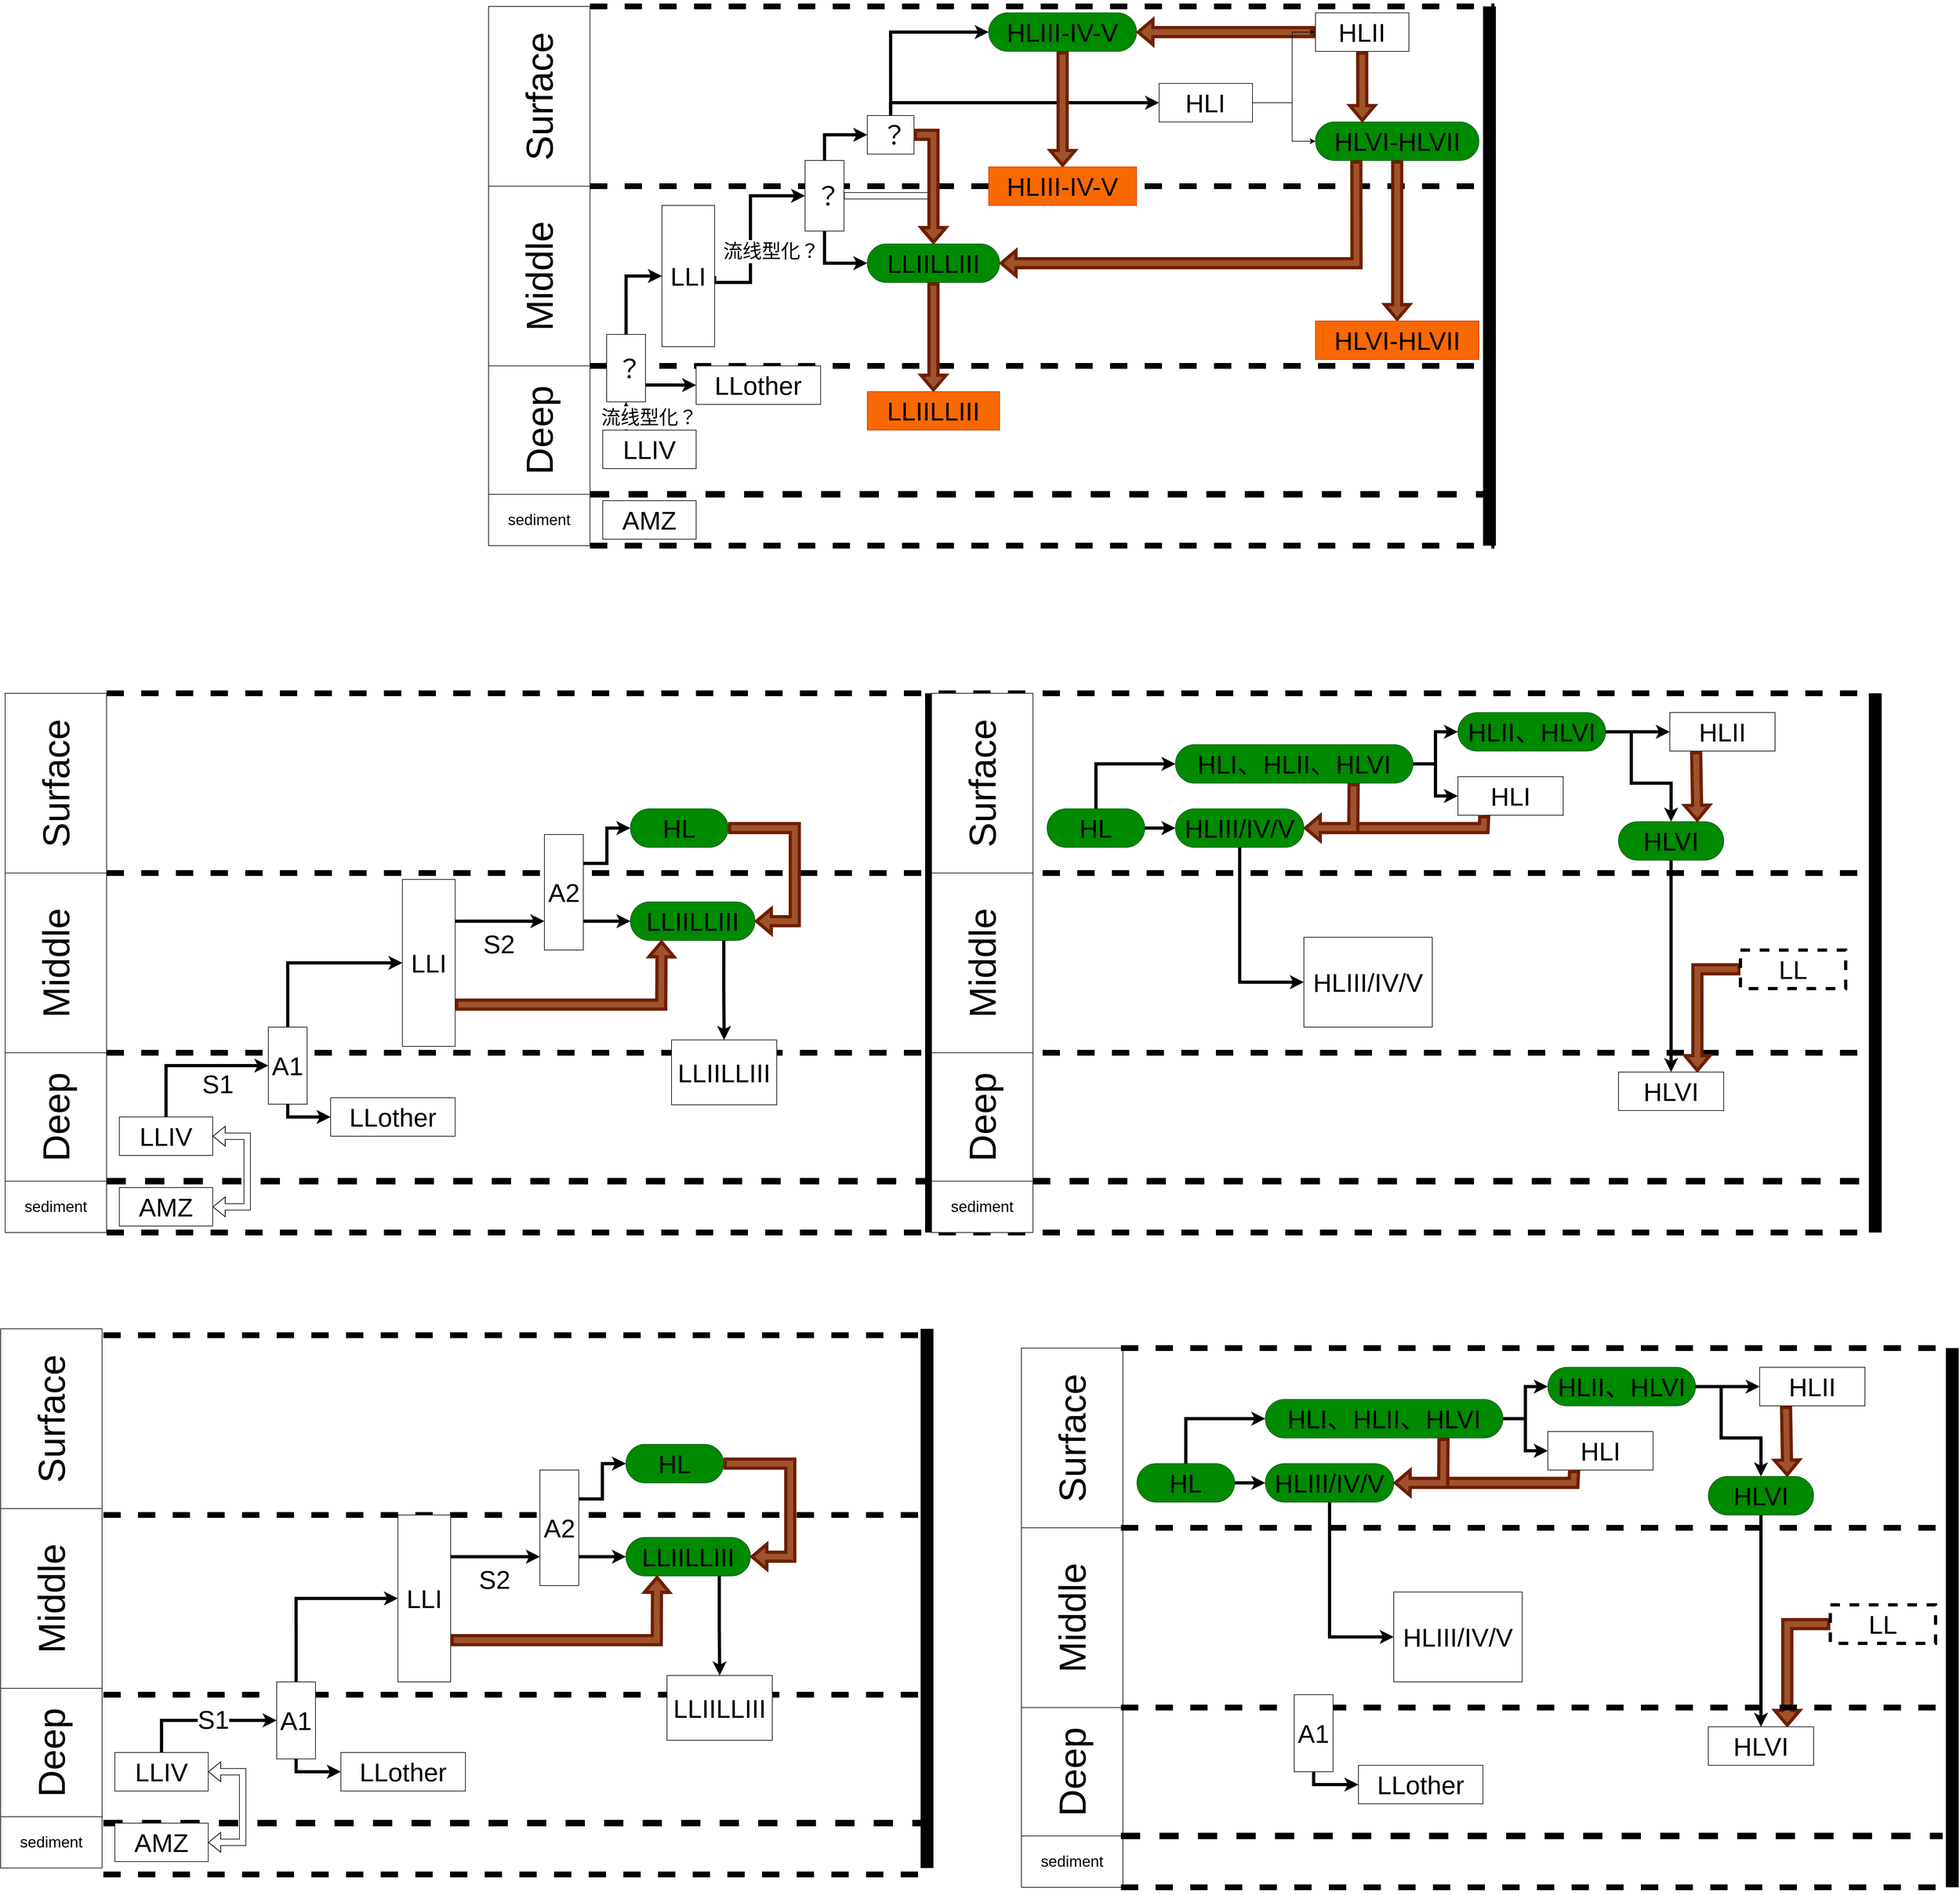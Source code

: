 <mxfile version="21.6.1" type="device">
  <diagram name="第 1 页" id="cCnDmLK2RqyCovlwAU6Z">
    <mxGraphModel dx="4383" dy="3604" grid="1" gridSize="10" guides="1" tooltips="1" connect="1" arrows="1" fold="1" page="1" pageScale="1" pageWidth="827" pageHeight="1169" math="0" shadow="0">
      <root>
        <mxCell id="0" />
        <mxCell id="1" parent="0" />
        <mxCell id="8u9ufh7_MEULoS_vxXox-172" value="" style="group;labelBorderColor=none;fontColor=#000000;" vertex="1" connectable="0" parent="1">
          <mxGeometry x="-550" y="2460" width="1280" height="840" as="geometry" />
        </mxCell>
        <mxCell id="8u9ufh7_MEULoS_vxXox-167" value="" style="endArrow=none;dashed=1;html=1;rounded=0;strokeWidth=9;movable=1;resizable=1;rotatable=1;deletable=1;editable=1;locked=0;connectable=1;labelBorderColor=none;fontColor=#000000;" edge="1" parent="8u9ufh7_MEULoS_vxXox-172">
          <mxGeometry width="50" height="50" relative="1" as="geometry">
            <mxPoint as="sourcePoint" />
            <mxPoint x="1275.349" as="targetPoint" />
          </mxGeometry>
        </mxCell>
        <mxCell id="8u9ufh7_MEULoS_vxXox-168" value="" style="endArrow=none;dashed=1;html=1;rounded=0;strokeWidth=9;movable=1;resizable=1;rotatable=1;deletable=1;editable=1;locked=0;connectable=1;labelBorderColor=none;fontColor=#000000;" edge="1" parent="8u9ufh7_MEULoS_vxXox-172">
          <mxGeometry width="50" height="50" relative="1" as="geometry">
            <mxPoint y="280" as="sourcePoint" />
            <mxPoint x="1275.349" y="280" as="targetPoint" />
          </mxGeometry>
        </mxCell>
        <mxCell id="8u9ufh7_MEULoS_vxXox-169" value="" style="endArrow=none;dashed=1;html=1;rounded=0;strokeWidth=9;movable=1;resizable=1;rotatable=1;deletable=1;editable=1;locked=0;connectable=1;labelBorderColor=none;fontColor=#000000;" edge="1" parent="8u9ufh7_MEULoS_vxXox-172">
          <mxGeometry x="-0.117" y="160" width="50" height="50" relative="1" as="geometry">
            <mxPoint y="560" as="sourcePoint" />
            <mxPoint x="1275.349" y="560" as="targetPoint" />
            <mxPoint as="offset" />
          </mxGeometry>
        </mxCell>
        <mxCell id="8u9ufh7_MEULoS_vxXox-170" value="" style="endArrow=none;dashed=1;html=1;rounded=0;strokeWidth=9;movable=1;resizable=1;rotatable=1;deletable=1;editable=1;locked=0;connectable=1;labelBorderColor=none;fontColor=#000000;" edge="1" parent="8u9ufh7_MEULoS_vxXox-172">
          <mxGeometry width="50" height="50" relative="1" as="geometry">
            <mxPoint y="840" as="sourcePoint" />
            <mxPoint x="1280" y="840" as="targetPoint" />
          </mxGeometry>
        </mxCell>
        <mxCell id="8u9ufh7_MEULoS_vxXox-171" value="" style="endArrow=none;dashed=1;html=1;rounded=0;exitX=1;exitY=1;exitDx=0;exitDy=0;strokeWidth=10;movable=1;resizable=1;rotatable=1;deletable=1;editable=1;locked=0;connectable=1;labelBorderColor=none;fontColor=#000000;" edge="1" parent="8u9ufh7_MEULoS_vxXox-172">
          <mxGeometry width="50" height="50" relative="1" as="geometry">
            <mxPoint y="760" as="sourcePoint" />
            <mxPoint x="1280" y="760" as="targetPoint" />
          </mxGeometry>
        </mxCell>
        <mxCell id="8u9ufh7_MEULoS_vxXox-151" value="A1" style="rounded=0;whiteSpace=wrap;html=1;fontSize=40;movable=1;resizable=1;rotatable=1;deletable=1;editable=1;locked=0;connectable=1;container=0;labelBorderColor=none;fontColor=#000000;" vertex="1" parent="8u9ufh7_MEULoS_vxXox-172">
          <mxGeometry x="270" y="540" width="60.45" height="120" as="geometry" />
        </mxCell>
        <mxCell id="8u9ufh7_MEULoS_vxXox-152" value="LLother" style="rounded=0;whiteSpace=wrap;html=1;fontSize=40;movable=1;resizable=1;rotatable=1;deletable=1;editable=1;locked=0;connectable=1;container=0;labelBorderColor=none;fontColor=#000000;" vertex="1" parent="8u9ufh7_MEULoS_vxXox-172">
          <mxGeometry x="370.001" y="650" width="193.925" height="60" as="geometry" />
        </mxCell>
        <mxCell id="8u9ufh7_MEULoS_vxXox-150" style="edgeStyle=orthogonalEdgeStyle;rounded=0;orthogonalLoop=1;jettySize=auto;html=1;exitX=0.5;exitY=1;exitDx=0;exitDy=0;entryX=0;entryY=0.5;entryDx=0;entryDy=0;strokeWidth=5;labelBorderColor=none;fontColor=#000000;" edge="1" parent="8u9ufh7_MEULoS_vxXox-172" source="8u9ufh7_MEULoS_vxXox-151" target="8u9ufh7_MEULoS_vxXox-152">
          <mxGeometry relative="1" as="geometry" />
        </mxCell>
        <mxCell id="X6zUUjQ-Mcst8cZV5Myz-4" value="" style="group;labelBorderColor=none;fontColor=#000000;" parent="1" vertex="1" connectable="0">
          <mxGeometry x="50" y="390" width="1580" height="840" as="geometry" />
        </mxCell>
        <mxCell id="xXMWLbv-2RCKO_A-8Q97-3" value="Middle" style="rounded=0;whiteSpace=wrap;html=1;fontSize=58;horizontal=0;movable=1;resizable=1;rotatable=1;deletable=1;editable=1;locked=0;connectable=1;container=0;labelBorderColor=none;fontColor=#000000;" parent="X6zUUjQ-Mcst8cZV5Myz-4" vertex="1">
          <mxGeometry y="280" width="158" height="280" as="geometry" />
        </mxCell>
        <mxCell id="xXMWLbv-2RCKO_A-8Q97-4" value="Surface" style="rounded=0;whiteSpace=wrap;fontSize=58;horizontal=0;movable=1;resizable=1;rotatable=1;deletable=1;editable=1;locked=0;connectable=1;container=0;labelBorderColor=none;fontColor=#000000;" parent="X6zUUjQ-Mcst8cZV5Myz-4" vertex="1">
          <mxGeometry width="158" height="280" as="geometry" />
        </mxCell>
        <mxCell id="xXMWLbv-2RCKO_A-8Q97-5" value="Deep" style="rounded=0;whiteSpace=wrap;fontSize=58;horizontal=0;movable=1;resizable=1;rotatable=1;deletable=1;editable=1;locked=0;connectable=1;container=0;labelBorderColor=none;fontColor=#000000;" parent="X6zUUjQ-Mcst8cZV5Myz-4" vertex="1">
          <mxGeometry y="560" width="158" height="200" as="geometry" />
        </mxCell>
        <mxCell id="xXMWLbv-2RCKO_A-8Q97-19" value="sediment" style="rounded=0;whiteSpace=wrap;fontSize=24;horizontal=1;movable=1;resizable=1;rotatable=1;deletable=1;editable=1;locked=0;connectable=1;container=0;labelBorderColor=none;fontColor=#000000;" parent="X6zUUjQ-Mcst8cZV5Myz-4" vertex="1">
          <mxGeometry y="760" width="158" height="80" as="geometry" />
        </mxCell>
        <mxCell id="xXMWLbv-2RCKO_A-8Q97-6" value="" style="endArrow=none;dashed=1;html=1;rounded=0;strokeWidth=9;movable=1;resizable=1;rotatable=1;deletable=1;editable=1;locked=0;connectable=1;labelBorderColor=none;fontColor=#000000;" parent="X6zUUjQ-Mcst8cZV5Myz-4" edge="1">
          <mxGeometry width="50" height="50" relative="1" as="geometry">
            <mxPoint x="158" as="sourcePoint" />
            <mxPoint x="1566.833" as="targetPoint" />
          </mxGeometry>
        </mxCell>
        <mxCell id="xXMWLbv-2RCKO_A-8Q97-1" value="" style="endArrow=none;dashed=1;html=1;rounded=0;strokeWidth=9;movable=1;resizable=1;rotatable=1;deletable=1;editable=1;locked=0;connectable=1;labelBorderColor=none;fontColor=#000000;" parent="X6zUUjQ-Mcst8cZV5Myz-4" edge="1">
          <mxGeometry width="50" height="50" relative="1" as="geometry">
            <mxPoint x="158" y="280" as="sourcePoint" />
            <mxPoint x="1566.833" y="280" as="targetPoint" />
          </mxGeometry>
        </mxCell>
        <mxCell id="xXMWLbv-2RCKO_A-8Q97-2" value="" style="endArrow=none;dashed=1;html=1;rounded=0;strokeWidth=9;movable=1;resizable=1;rotatable=1;deletable=1;editable=1;locked=0;connectable=1;labelBorderColor=none;fontColor=#000000;" parent="X6zUUjQ-Mcst8cZV5Myz-4" edge="1">
          <mxGeometry width="50" height="50" relative="1" as="geometry">
            <mxPoint x="158" y="560" as="sourcePoint" />
            <mxPoint x="1566.833" y="560" as="targetPoint" />
          </mxGeometry>
        </mxCell>
        <mxCell id="xXMWLbv-2RCKO_A-8Q97-7" value="" style="endArrow=none;dashed=1;html=1;rounded=0;strokeWidth=9;movable=1;resizable=1;rotatable=1;deletable=1;editable=1;locked=0;connectable=1;labelBorderColor=none;fontColor=#000000;" parent="X6zUUjQ-Mcst8cZV5Myz-4" edge="1">
          <mxGeometry width="50" height="50" relative="1" as="geometry">
            <mxPoint x="158" y="840" as="sourcePoint" />
            <mxPoint x="1566.833" y="840" as="targetPoint" />
          </mxGeometry>
        </mxCell>
        <mxCell id="xXMWLbv-2RCKO_A-8Q97-8" value="" style="endArrow=none;html=1;rounded=0;fontSize=20;strokeWidth=20;movable=1;resizable=1;rotatable=1;deletable=1;editable=1;locked=0;connectable=1;labelBorderColor=none;fontColor=#000000;" parent="X6zUUjQ-Mcst8cZV5Myz-4" edge="1">
          <mxGeometry width="50" height="50" relative="1" as="geometry">
            <mxPoint x="1559.069" y="840" as="sourcePoint" />
            <mxPoint x="1559.069" as="targetPoint" />
          </mxGeometry>
        </mxCell>
        <mxCell id="xXMWLbv-2RCKO_A-8Q97-23" value="" style="endArrow=none;dashed=1;html=1;rounded=0;exitX=1;exitY=1;exitDx=0;exitDy=0;strokeWidth=10;movable=1;resizable=1;rotatable=1;deletable=1;editable=1;locked=0;connectable=1;labelBorderColor=none;fontColor=#000000;" parent="X6zUUjQ-Mcst8cZV5Myz-4" source="xXMWLbv-2RCKO_A-8Q97-5" edge="1">
          <mxGeometry width="50" height="50" relative="1" as="geometry">
            <mxPoint x="355.5" y="760" as="sourcePoint" />
            <mxPoint x="1580.0" y="760" as="targetPoint" />
          </mxGeometry>
        </mxCell>
        <mxCell id="xXMWLbv-2RCKO_A-8Q97-15" value="AMZ" style="rounded=0;whiteSpace=wrap;html=1;fontSize=40;movable=1;resizable=1;rotatable=1;deletable=1;editable=1;locked=0;connectable=1;container=0;labelBorderColor=none;fontColor=#000000;" parent="X6zUUjQ-Mcst8cZV5Myz-4" vertex="1">
          <mxGeometry x="177.884" y="770" width="145.444" height="60" as="geometry" />
        </mxCell>
        <mxCell id="xXMWLbv-2RCKO_A-8Q97-13" value="LLIV" style="rounded=0;whiteSpace=wrap;html=1;fontSize=40;movable=1;resizable=1;rotatable=1;deletable=1;editable=1;locked=0;connectable=1;container=0;labelBorderColor=none;fontColor=#000000;" parent="X6zUUjQ-Mcst8cZV5Myz-4" vertex="1">
          <mxGeometry x="177.884" y="660" width="145.444" height="60" as="geometry" />
        </mxCell>
        <mxCell id="8u9ufh7_MEULoS_vxXox-4" style="edgeStyle=orthogonalEdgeStyle;rounded=0;orthogonalLoop=1;jettySize=auto;html=1;exitX=0.5;exitY=0;exitDx=0;exitDy=0;entryX=0;entryY=0.5;entryDx=0;entryDy=0;strokeWidth=5;labelBorderColor=none;fontColor=#000000;" edge="1" parent="X6zUUjQ-Mcst8cZV5Myz-4" source="xXMWLbv-2RCKO_A-8Q97-10" target="8u9ufh7_MEULoS_vxXox-2">
          <mxGeometry relative="1" as="geometry" />
        </mxCell>
        <mxCell id="8u9ufh7_MEULoS_vxXox-5" style="edgeStyle=orthogonalEdgeStyle;rounded=0;orthogonalLoop=1;jettySize=auto;html=1;exitX=1;exitY=0.75;exitDx=0;exitDy=0;entryX=0;entryY=0.5;entryDx=0;entryDy=0;strokeWidth=5;labelBorderColor=none;fontColor=#000000;" edge="1" parent="X6zUUjQ-Mcst8cZV5Myz-4" source="xXMWLbv-2RCKO_A-8Q97-10" target="xXMWLbv-2RCKO_A-8Q97-18">
          <mxGeometry relative="1" as="geometry" />
        </mxCell>
        <mxCell id="xXMWLbv-2RCKO_A-8Q97-10" value="&amp;nbsp;？" style="rounded=0;whiteSpace=wrap;html=1;fontSize=40;movable=1;resizable=1;rotatable=1;deletable=1;editable=1;locked=0;connectable=1;container=0;labelBorderColor=none;fontColor=#000000;" parent="X6zUUjQ-Mcst8cZV5Myz-4" vertex="1">
          <mxGeometry x="184" y="511" width="60.45" height="105" as="geometry" />
        </mxCell>
        <mxCell id="xXMWLbv-2RCKO_A-8Q97-29" value="&lt;font style=&quot;font-size: 30px;&quot;&gt;流线型化？&lt;/font&gt;" style="endArrow=classic;html=1;rounded=0;exitX=0.25;exitY=0;exitDx=0;exitDy=0;entryX=0.5;entryY=1;entryDx=0;entryDy=0;strokeWidth=5;movable=1;resizable=1;rotatable=1;deletable=1;editable=1;locked=0;connectable=1;labelBorderColor=none;fontColor=#000000;" parent="X6zUUjQ-Mcst8cZV5Myz-4" source="xXMWLbv-2RCKO_A-8Q97-13" target="xXMWLbv-2RCKO_A-8Q97-10" edge="1">
          <mxGeometry x="-0.092" y="-36" width="50" height="50" relative="1" as="geometry">
            <mxPoint x="1195.99" y="160" as="sourcePoint" />
            <mxPoint x="1256.592" y="110" as="targetPoint" />
            <mxPoint as="offset" />
          </mxGeometry>
        </mxCell>
        <mxCell id="xXMWLbv-2RCKO_A-8Q97-18" value="LLother" style="rounded=0;whiteSpace=wrap;html=1;fontSize=40;movable=1;resizable=1;rotatable=1;deletable=1;editable=1;locked=0;connectable=1;container=0;labelBorderColor=none;fontColor=#000000;" parent="X6zUUjQ-Mcst8cZV5Myz-4" vertex="1">
          <mxGeometry x="323.331" y="560" width="193.925" height="60" as="geometry" />
        </mxCell>
        <mxCell id="xXMWLbv-2RCKO_A-8Q97-9" value="&amp;nbsp;？" style="rounded=0;whiteSpace=wrap;html=1;fontSize=40;movable=1;resizable=1;rotatable=1;deletable=1;editable=1;locked=0;connectable=1;container=0;labelBorderColor=none;fontColor=#000000;" parent="X6zUUjQ-Mcst8cZV5Myz-4" vertex="1">
          <mxGeometry x="589.975" y="170" width="72.722" height="60" as="geometry" />
        </mxCell>
        <mxCell id="xXMWLbv-2RCKO_A-8Q97-14" value="LLIILLIII" style="rounded=1;whiteSpace=wrap;html=1;fontSize=40;movable=1;resizable=1;rotatable=1;deletable=1;editable=1;locked=0;connectable=1;arcSize=50;fillColor=#008a00;fontColor=#000000;strokeColor=#005700;container=0;labelBorderColor=none;" parent="X6zUUjQ-Mcst8cZV5Myz-4" vertex="1">
          <mxGeometry x="589.975" y="370" width="206.045" height="60" as="geometry" />
        </mxCell>
        <mxCell id="xXMWLbv-2RCKO_A-8Q97-50" style="edgeStyle=orthogonalEdgeStyle;rounded=0;orthogonalLoop=1;jettySize=auto;html=1;exitX=0.5;exitY=0;exitDx=0;exitDy=0;entryX=0;entryY=0.5;entryDx=0;entryDy=0;fontSize=10;strokeWidth=5;movable=1;resizable=1;rotatable=1;deletable=1;editable=1;locked=0;connectable=1;labelBorderColor=none;fontColor=#000000;" parent="X6zUUjQ-Mcst8cZV5Myz-4" source="xXMWLbv-2RCKO_A-8Q97-48" target="xXMWLbv-2RCKO_A-8Q97-9" edge="1">
          <mxGeometry relative="1" as="geometry" />
        </mxCell>
        <mxCell id="xXMWLbv-2RCKO_A-8Q97-51" style="edgeStyle=orthogonalEdgeStyle;rounded=0;orthogonalLoop=1;jettySize=auto;html=1;exitX=0.5;exitY=1;exitDx=0;exitDy=0;entryX=0;entryY=0.5;entryDx=0;entryDy=0;fontSize=10;strokeWidth=5;movable=1;resizable=1;rotatable=1;deletable=1;editable=1;locked=0;connectable=1;labelBorderColor=none;fontColor=#000000;" parent="X6zUUjQ-Mcst8cZV5Myz-4" source="xXMWLbv-2RCKO_A-8Q97-48" target="xXMWLbv-2RCKO_A-8Q97-14" edge="1">
          <mxGeometry relative="1" as="geometry" />
        </mxCell>
        <mxCell id="xXMWLbv-2RCKO_A-8Q97-48" value="&amp;nbsp;？" style="rounded=0;whiteSpace=wrap;html=1;fontSize=40;align=center;movable=1;resizable=1;rotatable=1;deletable=1;editable=1;locked=0;connectable=1;container=0;labelBorderColor=none;fontColor=#000000;" parent="X6zUUjQ-Mcst8cZV5Myz-4" vertex="1">
          <mxGeometry x="493.012" y="240" width="60.602" height="110" as="geometry" />
        </mxCell>
        <mxCell id="xXMWLbv-2RCKO_A-8Q97-49" style="edgeStyle=orthogonalEdgeStyle;rounded=0;orthogonalLoop=1;jettySize=auto;html=1;exitX=1;exitY=0.5;exitDx=0;exitDy=0;entryX=0;entryY=0.5;entryDx=0;entryDy=0;fontSize=10;strokeWidth=5;movable=1;resizable=1;rotatable=1;deletable=1;editable=1;locked=0;connectable=1;labelBorderColor=none;fontColor=#000000;" parent="X6zUUjQ-Mcst8cZV5Myz-4" source="8u9ufh7_MEULoS_vxXox-2" target="xXMWLbv-2RCKO_A-8Q97-48" edge="1">
          <mxGeometry relative="1" as="geometry">
            <Array as="points">
              <mxPoint x="408" y="430" />
              <mxPoint x="408" y="295" />
            </Array>
          </mxGeometry>
        </mxCell>
        <mxCell id="xXMWLbv-2RCKO_A-8Q97-126" value="&lt;font style=&quot;font-size: 30px;&quot;&gt;流线型化？&lt;br&gt;&lt;/font&gt;" style="edgeLabel;html=1;align=center;verticalAlign=middle;resizable=0;points=[];container=0;labelBorderColor=none;fontColor=#000000;" parent="xXMWLbv-2RCKO_A-8Q97-49" vertex="1" connectable="0">
          <mxGeometry x="-0.027" y="-1" relative="1" as="geometry">
            <mxPoint x="31" y="24" as="offset" />
          </mxGeometry>
        </mxCell>
        <mxCell id="xXMWLbv-2RCKO_A-8Q97-11" value="HLI" style="rounded=0;whiteSpace=wrap;html=1;fontSize=40;movable=1;resizable=1;rotatable=1;deletable=1;editable=1;locked=0;connectable=1;container=0;labelBorderColor=none;fontColor=#000000;" parent="X6zUUjQ-Mcst8cZV5Myz-4" vertex="1">
          <mxGeometry x="1044.486" y="120" width="145.444" height="60" as="geometry" />
        </mxCell>
        <mxCell id="xXMWLbv-2RCKO_A-8Q97-102" style="edgeStyle=orthogonalEdgeStyle;rounded=0;orthogonalLoop=1;jettySize=auto;html=1;exitX=0.5;exitY=0;exitDx=0;exitDy=0;entryX=0;entryY=0.5;entryDx=0;entryDy=0;strokeWidth=5;labelBorderColor=none;fontColor=#000000;" parent="X6zUUjQ-Mcst8cZV5Myz-4" source="xXMWLbv-2RCKO_A-8Q97-9" target="xXMWLbv-2RCKO_A-8Q97-11" edge="1">
          <mxGeometry relative="1" as="geometry">
            <mxPoint x="929.343" y="150" as="targetPoint" />
          </mxGeometry>
        </mxCell>
        <mxCell id="xXMWLbv-2RCKO_A-8Q97-95" value="HLIII-IV-V" style="rounded=1;whiteSpace=wrap;html=1;fontSize=40;movable=1;resizable=1;rotatable=1;deletable=1;editable=1;locked=0;connectable=1;arcSize=50;fillColor=#008a00;fontColor=#000000;strokeColor=#005700;container=0;labelBorderColor=none;" parent="X6zUUjQ-Mcst8cZV5Myz-4" vertex="1">
          <mxGeometry x="779.052" y="10" width="230.286" height="60" as="geometry" />
        </mxCell>
        <mxCell id="xXMWLbv-2RCKO_A-8Q97-103" style="edgeStyle=orthogonalEdgeStyle;rounded=0;orthogonalLoop=1;jettySize=auto;html=1;exitX=0.5;exitY=0;exitDx=0;exitDy=0;entryX=0;entryY=0.5;entryDx=0;entryDy=0;strokeWidth=5;labelBorderColor=none;fontColor=#000000;" parent="X6zUUjQ-Mcst8cZV5Myz-4" source="xXMWLbv-2RCKO_A-8Q97-9" target="xXMWLbv-2RCKO_A-8Q97-95" edge="1">
          <mxGeometry relative="1" as="geometry" />
        </mxCell>
        <mxCell id="xXMWLbv-2RCKO_A-8Q97-104" value="HLII" style="rounded=0;whiteSpace=wrap;html=1;fontSize=40;container=0;labelBorderColor=none;fontColor=#000000;" parent="X6zUUjQ-Mcst8cZV5Myz-4" vertex="1">
          <mxGeometry x="1288.105" y="10" width="145.444" height="60" as="geometry" />
        </mxCell>
        <mxCell id="xXMWLbv-2RCKO_A-8Q97-106" value="HLVI-HLVII" style="rounded=1;whiteSpace=wrap;html=1;fontSize=40;fillColor=#008a00;fontColor=#000000;strokeColor=#005700;arcSize=50;container=0;labelBorderColor=none;" parent="X6zUUjQ-Mcst8cZV5Myz-4" vertex="1">
          <mxGeometry x="1288.105" y="180" width="254.526" height="60" as="geometry" />
        </mxCell>
        <mxCell id="xXMWLbv-2RCKO_A-8Q97-110" value="" style="shape=flexArrow;endArrow=classic;html=1;rounded=0;exitX=0.5;exitY=1;exitDx=0;exitDy=0;fillColor=#a0522d;strokeColor=#6D1F00;strokeWidth=5;labelBorderColor=none;fontColor=#000000;" parent="X6zUUjQ-Mcst8cZV5Myz-4" source="xXMWLbv-2RCKO_A-8Q97-104" edge="1">
          <mxGeometry width="50" height="50" relative="1" as="geometry">
            <mxPoint x="1166.902" y="240" as="sourcePoint" />
            <mxPoint x="1360.966" y="180" as="targetPoint" />
          </mxGeometry>
        </mxCell>
        <mxCell id="xXMWLbv-2RCKO_A-8Q97-112" value="" style="shape=flexArrow;endArrow=classic;html=1;rounded=0;exitX=0;exitY=0.5;exitDx=0;exitDy=0;entryX=1;entryY=0.5;entryDx=0;entryDy=0;fillColor=#a0522d;strokeColor=#6D1F00;strokeWidth=5;labelBorderColor=none;fontColor=#000000;" parent="X6zUUjQ-Mcst8cZV5Myz-4" source="xXMWLbv-2RCKO_A-8Q97-104" target="xXMWLbv-2RCKO_A-8Q97-95" edge="1">
          <mxGeometry width="50" height="50" relative="1" as="geometry">
            <mxPoint x="1166.902" y="240" as="sourcePoint" />
            <mxPoint x="1227.503" y="190" as="targetPoint" />
            <Array as="points" />
          </mxGeometry>
        </mxCell>
        <mxCell id="xXMWLbv-2RCKO_A-8Q97-105" style="edgeStyle=orthogonalEdgeStyle;rounded=0;orthogonalLoop=1;jettySize=auto;html=1;exitX=1;exitY=0.5;exitDx=0;exitDy=0;entryX=0;entryY=0.5;entryDx=0;entryDy=0;labelBorderColor=none;fontColor=#000000;" parent="X6zUUjQ-Mcst8cZV5Myz-4" source="xXMWLbv-2RCKO_A-8Q97-11" target="xXMWLbv-2RCKO_A-8Q97-104" edge="1">
          <mxGeometry relative="1" as="geometry">
            <Array as="points">
              <mxPoint x="1251.744" y="150" />
              <mxPoint x="1251.744" y="40" />
            </Array>
          </mxGeometry>
        </mxCell>
        <mxCell id="xXMWLbv-2RCKO_A-8Q97-114" value="" style="shape=flexArrow;endArrow=classic;html=1;rounded=0;exitX=1;exitY=0.5;exitDx=0;exitDy=0;entryX=0.5;entryY=0;entryDx=0;entryDy=0;labelBorderColor=none;fontColor=#000000;" parent="X6zUUjQ-Mcst8cZV5Myz-4" source="xXMWLbv-2RCKO_A-8Q97-48" target="xXMWLbv-2RCKO_A-8Q97-14" edge="1">
          <mxGeometry width="50" height="50" relative="1" as="geometry">
            <mxPoint x="691.179" y="255" as="sourcePoint" />
            <mxPoint x="694.815" y="365" as="targetPoint" />
            <Array as="points">
              <mxPoint x="692.997" y="295" />
            </Array>
          </mxGeometry>
        </mxCell>
        <mxCell id="xXMWLbv-2RCKO_A-8Q97-115" value="" style="shape=flexArrow;endArrow=classic;html=1;rounded=0;exitX=1;exitY=0.5;exitDx=0;exitDy=0;entryX=0.5;entryY=0;entryDx=0;entryDy=0;strokeWidth=5;fillColor=#a0522d;strokeColor=#6D1F00;labelBorderColor=none;fontColor=#000000;" parent="X6zUUjQ-Mcst8cZV5Myz-4" source="xXMWLbv-2RCKO_A-8Q97-9" target="xXMWLbv-2RCKO_A-8Q97-14" edge="1">
          <mxGeometry width="50" height="50" relative="1" as="geometry">
            <mxPoint x="1269.924" y="90" as="sourcePoint" />
            <mxPoint x="1273.56" y="200" as="targetPoint" />
            <Array as="points">
              <mxPoint x="692.997" y="200" />
            </Array>
          </mxGeometry>
        </mxCell>
        <mxCell id="xXMWLbv-2RCKO_A-8Q97-116" value="" style="shape=flexArrow;endArrow=classic;html=1;rounded=0;exitX=0.5;exitY=1;exitDx=0;exitDy=0;entryX=0.5;entryY=0;entryDx=0;entryDy=0;strokeWidth=5;fillColor=#a0522d;strokeColor=#6D1F00;labelBorderColor=none;fontColor=#000000;" parent="X6zUUjQ-Mcst8cZV5Myz-4" source="xXMWLbv-2RCKO_A-8Q97-14" target="xXMWLbv-2RCKO_A-8Q97-117" edge="1">
          <mxGeometry width="50" height="50" relative="1" as="geometry">
            <mxPoint x="677.847" y="550" as="sourcePoint" />
            <mxPoint x="692.997" y="650" as="targetPoint" />
            <Array as="points" />
          </mxGeometry>
        </mxCell>
        <mxCell id="xXMWLbv-2RCKO_A-8Q97-117" value="LLIILLIII" style="rounded=0;whiteSpace=wrap;html=1;fontSize=40;movable=1;resizable=1;rotatable=1;deletable=1;editable=1;locked=0;connectable=1;arcSize=50;fillColor=#fa6800;fontColor=#000000;strokeColor=#C73500;container=0;labelBorderColor=none;" parent="X6zUUjQ-Mcst8cZV5Myz-4" vertex="1">
          <mxGeometry x="589.975" y="600" width="206.045" height="60" as="geometry" />
        </mxCell>
        <mxCell id="xXMWLbv-2RCKO_A-8Q97-108" style="edgeStyle=orthogonalEdgeStyle;rounded=0;orthogonalLoop=1;jettySize=auto;html=1;exitX=1;exitY=0.5;exitDx=0;exitDy=0;entryX=0;entryY=0.5;entryDx=0;entryDy=0;labelBorderColor=none;fontColor=#000000;" parent="X6zUUjQ-Mcst8cZV5Myz-4" source="xXMWLbv-2RCKO_A-8Q97-11" target="xXMWLbv-2RCKO_A-8Q97-106" edge="1">
          <mxGeometry relative="1" as="geometry">
            <Array as="points">
              <mxPoint x="1251.744" y="150" />
              <mxPoint x="1251.744" y="210" />
            </Array>
          </mxGeometry>
        </mxCell>
        <mxCell id="xXMWLbv-2RCKO_A-8Q97-118" value="" style="shape=flexArrow;endArrow=classic;html=1;rounded=0;exitX=0.25;exitY=1;exitDx=0;exitDy=0;entryX=1;entryY=0.5;entryDx=0;entryDy=0;strokeWidth=5;fillColor=#a0522d;strokeColor=#6D1F00;labelBorderColor=none;fontColor=#000000;" parent="X6zUUjQ-Mcst8cZV5Myz-4" source="xXMWLbv-2RCKO_A-8Q97-106" target="xXMWLbv-2RCKO_A-8Q97-14" edge="1">
          <mxGeometry width="50" height="50" relative="1" as="geometry">
            <mxPoint x="1372.947" y="80" as="sourcePoint" />
            <mxPoint x="1376.583" y="190" as="targetPoint" />
            <Array as="points">
              <mxPoint x="1352" y="400" />
            </Array>
          </mxGeometry>
        </mxCell>
        <mxCell id="xXMWLbv-2RCKO_A-8Q97-119" value="" style="shape=flexArrow;endArrow=classic;html=1;rounded=0;exitX=0.5;exitY=1;exitDx=0;exitDy=0;entryX=0.5;entryY=0;entryDx=0;entryDy=0;fillColor=#a0522d;strokeColor=#6D1F00;strokeWidth=5;labelBorderColor=none;fontColor=#000000;" parent="X6zUUjQ-Mcst8cZV5Myz-4" source="xXMWLbv-2RCKO_A-8Q97-95" target="xXMWLbv-2RCKO_A-8Q97-120" edge="1">
          <mxGeometry width="50" height="50" relative="1" as="geometry">
            <mxPoint x="705.118" y="440" as="sourcePoint" />
            <mxPoint x="894.195" y="180" as="targetPoint" />
            <Array as="points" />
          </mxGeometry>
        </mxCell>
        <mxCell id="xXMWLbv-2RCKO_A-8Q97-120" value="HLIII-IV-V" style="rounded=0;whiteSpace=wrap;html=1;fontSize=40;movable=1;resizable=1;rotatable=1;deletable=1;editable=1;locked=0;connectable=1;arcSize=50;fillColor=#fa6800;fontColor=#000000;strokeColor=#C73500;container=0;labelBorderColor=none;" parent="X6zUUjQ-Mcst8cZV5Myz-4" vertex="1">
          <mxGeometry x="779.052" y="250" width="230.286" height="60" as="geometry" />
        </mxCell>
        <mxCell id="xXMWLbv-2RCKO_A-8Q97-121" value="" style="shape=flexArrow;endArrow=classic;html=1;rounded=0;exitX=0.5;exitY=1;exitDx=0;exitDy=0;entryX=0.5;entryY=0;entryDx=0;entryDy=0;fillColor=#a0522d;strokeColor=#6D1F00;strokeWidth=5;labelBorderColor=none;fontColor=#000000;" parent="X6zUUjQ-Mcst8cZV5Myz-4" source="xXMWLbv-2RCKO_A-8Q97-106" target="xXMWLbv-2RCKO_A-8Q97-122" edge="1">
          <mxGeometry width="50" height="50" relative="1" as="geometry">
            <mxPoint x="1372.947" y="80" as="sourcePoint" />
            <mxPoint x="1427.488" y="490" as="targetPoint" />
          </mxGeometry>
        </mxCell>
        <mxCell id="xXMWLbv-2RCKO_A-8Q97-122" value="HLVI-HLVII" style="rounded=0;whiteSpace=wrap;html=1;fontSize=40;fillColor=#fa6800;fontColor=#000000;strokeColor=#C73500;arcSize=50;container=0;labelBorderColor=none;" parent="X6zUUjQ-Mcst8cZV5Myz-4" vertex="1">
          <mxGeometry x="1288.105" y="490" width="254.526" height="60" as="geometry" />
        </mxCell>
        <mxCell id="8u9ufh7_MEULoS_vxXox-2" value="LLI" style="rounded=0;whiteSpace=wrap;html=1;fontSize=40;movable=1;resizable=1;rotatable=1;deletable=1;editable=1;locked=0;connectable=1;container=0;labelBorderColor=none;fontColor=#000000;" vertex="1" parent="X6zUUjQ-Mcst8cZV5Myz-4">
          <mxGeometry x="270" y="310" width="82.11" height="220" as="geometry" />
        </mxCell>
        <mxCell id="8u9ufh7_MEULoS_vxXox-8" value="" style="group;strokeWidth=5;labelBorderColor=none;fontColor=#000000;" vertex="1" connectable="0" parent="1">
          <mxGeometry x="-703" y="1460" width="1601" height="840" as="geometry" />
        </mxCell>
        <mxCell id="8u9ufh7_MEULoS_vxXox-9" value="Middle" style="rounded=0;whiteSpace=wrap;html=1;fontSize=58;horizontal=0;movable=1;resizable=1;rotatable=1;deletable=1;editable=1;locked=0;connectable=1;container=0;labelBorderColor=none;fontColor=#000000;" vertex="1" parent="8u9ufh7_MEULoS_vxXox-8">
          <mxGeometry y="280" width="158" height="280" as="geometry" />
        </mxCell>
        <mxCell id="8u9ufh7_MEULoS_vxXox-10" value="Surface" style="rounded=0;whiteSpace=wrap;fontSize=58;horizontal=0;movable=1;resizable=1;rotatable=1;deletable=1;editable=1;locked=0;connectable=1;container=0;labelBorderColor=none;fontColor=#000000;" vertex="1" parent="8u9ufh7_MEULoS_vxXox-8">
          <mxGeometry width="158" height="280" as="geometry" />
        </mxCell>
        <mxCell id="8u9ufh7_MEULoS_vxXox-11" value="Deep" style="rounded=0;whiteSpace=wrap;fontSize=58;horizontal=0;movable=1;resizable=1;rotatable=1;deletable=1;editable=1;locked=0;connectable=1;container=0;labelBorderColor=none;fontColor=#000000;" vertex="1" parent="8u9ufh7_MEULoS_vxXox-8">
          <mxGeometry y="560" width="158" height="200" as="geometry" />
        </mxCell>
        <mxCell id="8u9ufh7_MEULoS_vxXox-12" value="sediment" style="rounded=0;whiteSpace=wrap;fontSize=24;horizontal=1;movable=1;resizable=1;rotatable=1;deletable=1;editable=1;locked=0;connectable=1;container=0;labelBorderColor=none;fontColor=#000000;" vertex="1" parent="8u9ufh7_MEULoS_vxXox-8">
          <mxGeometry y="760" width="158" height="80" as="geometry" />
        </mxCell>
        <mxCell id="8u9ufh7_MEULoS_vxXox-13" value="" style="endArrow=none;dashed=1;html=1;rounded=0;strokeWidth=9;movable=1;resizable=1;rotatable=1;deletable=1;editable=1;locked=0;connectable=1;labelBorderColor=none;fontColor=#000000;" edge="1" parent="8u9ufh7_MEULoS_vxXox-8">
          <mxGeometry width="50" height="50" relative="1" as="geometry">
            <mxPoint x="158" as="sourcePoint" />
            <mxPoint x="2900" as="targetPoint" />
          </mxGeometry>
        </mxCell>
        <mxCell id="8u9ufh7_MEULoS_vxXox-14" value="" style="endArrow=none;dashed=1;html=1;rounded=0;strokeWidth=9;movable=1;resizable=1;rotatable=1;deletable=1;editable=1;locked=0;connectable=1;labelBorderColor=none;fontColor=#000000;" edge="1" parent="8u9ufh7_MEULoS_vxXox-8">
          <mxGeometry width="50" height="50" relative="1" as="geometry">
            <mxPoint x="158" y="280" as="sourcePoint" />
            <mxPoint x="2900" y="280" as="targetPoint" />
          </mxGeometry>
        </mxCell>
        <mxCell id="8u9ufh7_MEULoS_vxXox-15" value="" style="endArrow=none;dashed=1;html=1;rounded=0;strokeWidth=9;movable=1;resizable=1;rotatable=1;deletable=1;editable=1;locked=0;connectable=1;labelBorderColor=none;fontColor=#000000;" edge="1" parent="8u9ufh7_MEULoS_vxXox-8">
          <mxGeometry x="-0.117" y="160" width="50" height="50" relative="1" as="geometry">
            <mxPoint x="158" y="560" as="sourcePoint" />
            <mxPoint x="2900" y="560" as="targetPoint" />
            <mxPoint as="offset" />
          </mxGeometry>
        </mxCell>
        <mxCell id="8u9ufh7_MEULoS_vxXox-16" value="" style="endArrow=none;dashed=1;html=1;rounded=0;strokeWidth=9;movable=1;resizable=1;rotatable=1;deletable=1;editable=1;locked=0;connectable=1;labelBorderColor=none;fontColor=#000000;" edge="1" parent="8u9ufh7_MEULoS_vxXox-8">
          <mxGeometry width="50" height="50" relative="1" as="geometry">
            <mxPoint x="158" y="840" as="sourcePoint" />
            <mxPoint x="2910" y="840" as="targetPoint" />
          </mxGeometry>
        </mxCell>
        <mxCell id="8u9ufh7_MEULoS_vxXox-17" value="" style="endArrow=none;html=1;rounded=0;fontSize=20;strokeWidth=20;movable=1;resizable=1;rotatable=1;deletable=1;editable=1;locked=0;connectable=1;labelBorderColor=none;fontColor=#000000;" edge="1" parent="8u9ufh7_MEULoS_vxXox-8">
          <mxGeometry width="50" height="50" relative="1" as="geometry">
            <mxPoint x="1442.999" y="840" as="sourcePoint" />
            <mxPoint x="1442.999" as="targetPoint" />
          </mxGeometry>
        </mxCell>
        <mxCell id="8u9ufh7_MEULoS_vxXox-18" value="" style="endArrow=none;dashed=1;html=1;rounded=0;exitX=1;exitY=1;exitDx=0;exitDy=0;strokeWidth=10;movable=1;resizable=1;rotatable=1;deletable=1;editable=1;locked=0;connectable=1;labelBorderColor=none;fontColor=#000000;" edge="1" parent="8u9ufh7_MEULoS_vxXox-8" source="8u9ufh7_MEULoS_vxXox-11">
          <mxGeometry width="50" height="50" relative="1" as="geometry">
            <mxPoint x="355.5" y="760" as="sourcePoint" />
            <mxPoint x="2910" y="760" as="targetPoint" />
          </mxGeometry>
        </mxCell>
        <mxCell id="8u9ufh7_MEULoS_vxXox-19" value="AMZ" style="rounded=0;whiteSpace=wrap;html=1;fontSize=40;movable=1;resizable=1;rotatable=1;deletable=1;editable=1;locked=0;connectable=1;container=0;labelBorderColor=none;fontColor=#000000;" vertex="1" parent="8u9ufh7_MEULoS_vxXox-8">
          <mxGeometry x="177.884" y="770" width="145.444" height="60" as="geometry" />
        </mxCell>
        <mxCell id="8u9ufh7_MEULoS_vxXox-54" style="edgeStyle=orthogonalEdgeStyle;rounded=0;orthogonalLoop=1;jettySize=auto;html=1;exitX=0.5;exitY=0;exitDx=0;exitDy=0;entryX=0;entryY=0.5;entryDx=0;entryDy=0;strokeWidth=5;labelBorderColor=none;fontColor=#000000;" edge="1" parent="8u9ufh7_MEULoS_vxXox-8" source="8u9ufh7_MEULoS_vxXox-20" target="8u9ufh7_MEULoS_vxXox-23">
          <mxGeometry relative="1" as="geometry" />
        </mxCell>
        <mxCell id="8u9ufh7_MEULoS_vxXox-20" value="LLIV" style="rounded=0;whiteSpace=wrap;html=1;fontSize=40;movable=1;resizable=1;rotatable=1;deletable=1;editable=1;locked=0;connectable=1;container=0;labelBorderColor=none;fontColor=#000000;" vertex="1" parent="8u9ufh7_MEULoS_vxXox-8">
          <mxGeometry x="177.884" y="660" width="145.444" height="60" as="geometry" />
        </mxCell>
        <mxCell id="8u9ufh7_MEULoS_vxXox-21" style="edgeStyle=orthogonalEdgeStyle;rounded=0;orthogonalLoop=1;jettySize=auto;html=1;exitX=0.5;exitY=0;exitDx=0;exitDy=0;entryX=0;entryY=0.5;entryDx=0;entryDy=0;strokeWidth=5;labelBorderColor=none;fontColor=#000000;" edge="1" parent="8u9ufh7_MEULoS_vxXox-8" source="8u9ufh7_MEULoS_vxXox-23" target="8u9ufh7_MEULoS_vxXox-52">
          <mxGeometry relative="1" as="geometry" />
        </mxCell>
        <mxCell id="8u9ufh7_MEULoS_vxXox-55" style="edgeStyle=orthogonalEdgeStyle;rounded=0;orthogonalLoop=1;jettySize=auto;html=1;exitX=0.5;exitY=1;exitDx=0;exitDy=0;entryX=0;entryY=0.5;entryDx=0;entryDy=0;strokeWidth=5;labelBorderColor=none;fontColor=#000000;" edge="1" parent="8u9ufh7_MEULoS_vxXox-8" source="8u9ufh7_MEULoS_vxXox-23" target="8u9ufh7_MEULoS_vxXox-25">
          <mxGeometry relative="1" as="geometry" />
        </mxCell>
        <mxCell id="8u9ufh7_MEULoS_vxXox-23" value="A1" style="rounded=0;whiteSpace=wrap;html=1;fontSize=40;movable=1;resizable=1;rotatable=1;deletable=1;editable=1;locked=0;connectable=1;container=0;labelBorderColor=none;fontColor=#000000;" vertex="1" parent="8u9ufh7_MEULoS_vxXox-8">
          <mxGeometry x="410" y="520" width="60.45" height="120" as="geometry" />
        </mxCell>
        <mxCell id="8u9ufh7_MEULoS_vxXox-25" value="LLother" style="rounded=0;whiteSpace=wrap;html=1;fontSize=40;movable=1;resizable=1;rotatable=1;deletable=1;editable=1;locked=0;connectable=1;container=0;labelBorderColor=none;fontColor=#000000;" vertex="1" parent="8u9ufh7_MEULoS_vxXox-8">
          <mxGeometry x="507.001" y="630" width="193.925" height="60" as="geometry" />
        </mxCell>
        <mxCell id="8u9ufh7_MEULoS_vxXox-66" style="edgeStyle=orthogonalEdgeStyle;rounded=0;orthogonalLoop=1;jettySize=auto;html=1;exitX=1;exitY=0.75;exitDx=0;exitDy=0;entryX=0;entryY=0.5;entryDx=0;entryDy=0;fillColor=#008a00;strokeColor=#000000;strokeWidth=5;labelBorderColor=none;fontColor=#000000;" edge="1" parent="8u9ufh7_MEULoS_vxXox-8" source="8u9ufh7_MEULoS_vxXox-30" target="8u9ufh7_MEULoS_vxXox-64">
          <mxGeometry relative="1" as="geometry" />
        </mxCell>
        <mxCell id="8u9ufh7_MEULoS_vxXox-67" style="edgeStyle=orthogonalEdgeStyle;rounded=0;orthogonalLoop=1;jettySize=auto;html=1;exitX=1;exitY=0.25;exitDx=0;exitDy=0;entryX=0;entryY=0.5;entryDx=0;entryDy=0;fillColor=#008a00;strokeColor=#000000;strokeWidth=5;labelBorderColor=none;fontColor=#000000;" edge="1" parent="8u9ufh7_MEULoS_vxXox-8" source="8u9ufh7_MEULoS_vxXox-30" target="8u9ufh7_MEULoS_vxXox-63">
          <mxGeometry relative="1" as="geometry" />
        </mxCell>
        <mxCell id="8u9ufh7_MEULoS_vxXox-30" value="A2" style="rounded=0;whiteSpace=wrap;html=1;fontSize=40;align=center;movable=1;resizable=1;rotatable=1;deletable=1;editable=1;locked=0;connectable=1;container=0;labelBorderColor=none;fontColor=#000000;" vertex="1" parent="8u9ufh7_MEULoS_vxXox-8">
          <mxGeometry x="840" y="220" width="60.6" height="180" as="geometry" />
        </mxCell>
        <mxCell id="8u9ufh7_MEULoS_vxXox-59" style="edgeStyle=orthogonalEdgeStyle;rounded=0;orthogonalLoop=1;jettySize=auto;html=1;exitX=1;exitY=0.25;exitDx=0;exitDy=0;entryX=0;entryY=0.75;entryDx=0;entryDy=0;strokeWidth=5;labelBorderColor=none;fontColor=#000000;" edge="1" parent="8u9ufh7_MEULoS_vxXox-8" source="8u9ufh7_MEULoS_vxXox-52" target="8u9ufh7_MEULoS_vxXox-30">
          <mxGeometry relative="1" as="geometry" />
        </mxCell>
        <mxCell id="8u9ufh7_MEULoS_vxXox-60" value="&lt;font style=&quot;font-size: 40px;&quot;&gt;S2&lt;/font&gt;" style="edgeLabel;html=1;align=center;verticalAlign=middle;resizable=0;points=[];labelBorderColor=none;fontColor=#000000;" vertex="1" connectable="0" parent="8u9ufh7_MEULoS_vxXox-59">
          <mxGeometry x="0.149" relative="1" as="geometry">
            <mxPoint x="-12" y="35" as="offset" />
          </mxGeometry>
        </mxCell>
        <mxCell id="8u9ufh7_MEULoS_vxXox-52" value="LLI" style="rounded=0;whiteSpace=wrap;html=1;fontSize=40;movable=1;resizable=1;rotatable=1;deletable=1;editable=1;locked=0;connectable=1;container=0;labelBorderColor=none;fontColor=#000000;" vertex="1" parent="8u9ufh7_MEULoS_vxXox-8">
          <mxGeometry x="618.82" y="290" width="82.11" height="260" as="geometry" />
        </mxCell>
        <mxCell id="8u9ufh7_MEULoS_vxXox-53" value="" style="shape=flexArrow;endArrow=classic;startArrow=classic;html=1;rounded=0;exitX=1;exitY=0.5;exitDx=0;exitDy=0;entryX=1;entryY=0.5;entryDx=0;entryDy=0;labelBorderColor=none;fontColor=#000000;" edge="1" parent="8u9ufh7_MEULoS_vxXox-8" source="8u9ufh7_MEULoS_vxXox-19" target="8u9ufh7_MEULoS_vxXox-20">
          <mxGeometry width="100" height="100" relative="1" as="geometry">
            <mxPoint x="607" y="260" as="sourcePoint" />
            <mxPoint x="707" y="160" as="targetPoint" />
            <Array as="points">
              <mxPoint x="377" y="800" />
              <mxPoint x="377" y="740" />
              <mxPoint x="377" y="690" />
            </Array>
          </mxGeometry>
        </mxCell>
        <mxCell id="8u9ufh7_MEULoS_vxXox-57" value="&lt;font style=&quot;&quot;&gt;&lt;font style=&quot;font-size: 40px;&quot;&gt;S1&lt;/font&gt;&lt;br&gt;&lt;/font&gt;" style="edgeLabel;html=1;align=center;verticalAlign=middle;resizable=0;points=[];container=0;labelBorderColor=none;fontColor=#000000;" vertex="1" connectable="0" parent="8u9ufh7_MEULoS_vxXox-8">
          <mxGeometry x="800" y="460.5" as="geometry">
            <mxPoint x="-469" y="147" as="offset" />
          </mxGeometry>
        </mxCell>
        <mxCell id="8u9ufh7_MEULoS_vxXox-71" style="edgeStyle=orthogonalEdgeStyle;rounded=0;orthogonalLoop=1;jettySize=auto;html=1;exitX=0.75;exitY=1;exitDx=0;exitDy=0;entryX=0.5;entryY=0;entryDx=0;entryDy=0;strokeWidth=5;labelBorderColor=none;fontColor=#000000;" edge="1" parent="8u9ufh7_MEULoS_vxXox-8" source="8u9ufh7_MEULoS_vxXox-64" target="8u9ufh7_MEULoS_vxXox-72">
          <mxGeometry relative="1" as="geometry">
            <mxPoint x="1120.333" y="620" as="targetPoint" />
          </mxGeometry>
        </mxCell>
        <mxCell id="8u9ufh7_MEULoS_vxXox-64" value="LLIILLIII" style="rounded=1;whiteSpace=wrap;html=1;fontSize=40;movable=1;resizable=1;rotatable=1;deletable=1;editable=1;locked=0;connectable=1;container=0;fillColor=#008a00;fontColor=#000000;strokeColor=#005700;arcSize=50;labelBorderColor=none;" vertex="1" parent="8u9ufh7_MEULoS_vxXox-8">
          <mxGeometry x="974.001" y="325" width="193.925" height="60" as="geometry" />
        </mxCell>
        <mxCell id="8u9ufh7_MEULoS_vxXox-63" value="HL" style="rounded=1;whiteSpace=wrap;html=1;fontSize=40;movable=1;resizable=1;rotatable=1;deletable=1;editable=1;locked=0;connectable=1;container=0;fillColor=#008a00;fontColor=#000000;strokeColor=#005700;arcSize=50;labelBorderColor=none;" vertex="1" parent="8u9ufh7_MEULoS_vxXox-8">
          <mxGeometry x="974" y="180" width="152.12" height="60" as="geometry" />
        </mxCell>
        <mxCell id="8u9ufh7_MEULoS_vxXox-68" value="" style="shape=flexArrow;endArrow=classic;html=1;rounded=0;exitX=1;exitY=0.5;exitDx=0;exitDy=0;entryX=1;entryY=0.5;entryDx=0;entryDy=0;fillColor=#a0522d;strokeColor=#6D1F00;strokeWidth=5;labelBorderColor=none;fontColor=#000000;" edge="1" parent="8u9ufh7_MEULoS_vxXox-8" source="8u9ufh7_MEULoS_vxXox-63" target="8u9ufh7_MEULoS_vxXox-64">
          <mxGeometry width="50" height="50" relative="1" as="geometry">
            <mxPoint x="810" y="560" as="sourcePoint" />
            <mxPoint x="860" y="510" as="targetPoint" />
            <Array as="points">
              <mxPoint x="1230" y="210" />
              <mxPoint x="1230" y="355" />
            </Array>
          </mxGeometry>
        </mxCell>
        <mxCell id="8u9ufh7_MEULoS_vxXox-69" value="" style="shape=flexArrow;endArrow=classic;html=1;rounded=0;exitX=1;exitY=0.75;exitDx=0;exitDy=0;entryX=0.25;entryY=1;entryDx=0;entryDy=0;fillColor=#a0522d;strokeColor=#6D1F00;strokeWidth=5;labelBorderColor=none;fontColor=#000000;" edge="1" parent="8u9ufh7_MEULoS_vxXox-8" source="8u9ufh7_MEULoS_vxXox-52" target="8u9ufh7_MEULoS_vxXox-64">
          <mxGeometry width="50" height="50" relative="1" as="geometry">
            <mxPoint x="820" y="510" as="sourcePoint" />
            <mxPoint x="870" y="460" as="targetPoint" />
            <Array as="points">
              <mxPoint x="1022" y="485" />
            </Array>
          </mxGeometry>
        </mxCell>
        <mxCell id="8u9ufh7_MEULoS_vxXox-72" value="LLIILLIII" style="rounded=0;whiteSpace=wrap;html=1;fontSize=40;movable=1;resizable=1;rotatable=1;deletable=1;editable=1;locked=0;connectable=1;container=0;arcSize=50;labelBorderColor=none;fontColor=#000000;" vertex="1" parent="8u9ufh7_MEULoS_vxXox-8">
          <mxGeometry x="1038" y="540" width="163.93" height="101" as="geometry" />
        </mxCell>
        <mxCell id="8u9ufh7_MEULoS_vxXox-137" value="Middle" style="rounded=0;whiteSpace=wrap;html=1;fontSize=58;horizontal=0;movable=1;resizable=1;rotatable=1;deletable=1;editable=1;locked=0;connectable=1;container=0;labelBorderColor=none;fontColor=#000000;" vertex="1" parent="8u9ufh7_MEULoS_vxXox-8">
          <mxGeometry x="1443" y="280" width="158" height="280" as="geometry" />
        </mxCell>
        <mxCell id="8u9ufh7_MEULoS_vxXox-138" value="Surface" style="rounded=0;whiteSpace=wrap;fontSize=58;horizontal=0;movable=1;resizable=1;rotatable=1;deletable=1;editable=1;locked=0;connectable=1;container=0;labelBorderColor=none;fontColor=#000000;" vertex="1" parent="8u9ufh7_MEULoS_vxXox-8">
          <mxGeometry x="1443" width="158" height="280" as="geometry" />
        </mxCell>
        <mxCell id="8u9ufh7_MEULoS_vxXox-139" value="Deep" style="rounded=0;whiteSpace=wrap;fontSize=58;horizontal=0;movable=1;resizable=1;rotatable=1;deletable=1;editable=1;locked=0;connectable=1;container=0;labelBorderColor=none;fontColor=#000000;" vertex="1" parent="8u9ufh7_MEULoS_vxXox-8">
          <mxGeometry x="1443" y="560" width="158" height="200" as="geometry" />
        </mxCell>
        <mxCell id="8u9ufh7_MEULoS_vxXox-140" value="sediment" style="rounded=0;whiteSpace=wrap;fontSize=24;horizontal=1;movable=1;resizable=1;rotatable=1;deletable=1;editable=1;locked=0;connectable=1;container=0;labelBorderColor=none;fontColor=#000000;" vertex="1" parent="8u9ufh7_MEULoS_vxXox-8">
          <mxGeometry x="1443" y="760" width="158" height="80" as="geometry" />
        </mxCell>
        <mxCell id="8u9ufh7_MEULoS_vxXox-73" value="" style="endArrow=none;html=1;rounded=0;fontSize=20;strokeWidth=20;movable=1;resizable=1;rotatable=1;deletable=1;editable=1;locked=0;connectable=1;labelBorderColor=none;fontColor=#000000;" edge="1" parent="1">
          <mxGeometry width="50" height="50" relative="1" as="geometry">
            <mxPoint x="2210" y="2300" as="sourcePoint" />
            <mxPoint x="2210" y="1460" as="targetPoint" />
          </mxGeometry>
        </mxCell>
        <mxCell id="8u9ufh7_MEULoS_vxXox-112" style="edgeStyle=orthogonalEdgeStyle;rounded=0;orthogonalLoop=1;jettySize=auto;html=1;exitX=0.5;exitY=0;exitDx=0;exitDy=0;entryX=0;entryY=0.5;entryDx=0;entryDy=0;strokeWidth=5;labelBorderColor=none;fontColor=#000000;" edge="1" parent="1" source="8u9ufh7_MEULoS_vxXox-108" target="8u9ufh7_MEULoS_vxXox-110">
          <mxGeometry relative="1" as="geometry" />
        </mxCell>
        <mxCell id="8u9ufh7_MEULoS_vxXox-113" style="edgeStyle=orthogonalEdgeStyle;rounded=0;orthogonalLoop=1;jettySize=auto;html=1;exitX=1;exitY=0.5;exitDx=0;exitDy=0;entryX=0;entryY=0.5;entryDx=0;entryDy=0;strokeWidth=5;labelBorderColor=none;fontColor=#000000;" edge="1" parent="1" source="8u9ufh7_MEULoS_vxXox-108" target="8u9ufh7_MEULoS_vxXox-111">
          <mxGeometry relative="1" as="geometry" />
        </mxCell>
        <mxCell id="8u9ufh7_MEULoS_vxXox-108" value="HL" style="rounded=1;whiteSpace=wrap;html=1;fontSize=40;movable=1;resizable=1;rotatable=1;deletable=1;editable=1;locked=0;connectable=1;container=0;fillColor=#008a00;fontColor=#000000;strokeColor=#005700;arcSize=50;labelBorderColor=none;" vertex="1" parent="1">
          <mxGeometry x="920" y="1640" width="152.12" height="60" as="geometry" />
        </mxCell>
        <mxCell id="8u9ufh7_MEULoS_vxXox-117" style="edgeStyle=orthogonalEdgeStyle;rounded=0;orthogonalLoop=1;jettySize=auto;html=1;exitX=1;exitY=0.5;exitDx=0;exitDy=0;entryX=0;entryY=0.5;entryDx=0;entryDy=0;strokeWidth=5;labelBorderColor=none;fontColor=#000000;" edge="1" parent="1" source="8u9ufh7_MEULoS_vxXox-110" target="8u9ufh7_MEULoS_vxXox-116">
          <mxGeometry relative="1" as="geometry" />
        </mxCell>
        <mxCell id="8u9ufh7_MEULoS_vxXox-118" style="edgeStyle=orthogonalEdgeStyle;rounded=0;orthogonalLoop=1;jettySize=auto;html=1;exitX=1;exitY=0.5;exitDx=0;exitDy=0;entryX=0;entryY=0.5;entryDx=0;entryDy=0;strokeWidth=5;labelBorderColor=none;fontColor=#000000;" edge="1" parent="1" source="8u9ufh7_MEULoS_vxXox-110" target="8u9ufh7_MEULoS_vxXox-115">
          <mxGeometry relative="1" as="geometry" />
        </mxCell>
        <mxCell id="8u9ufh7_MEULoS_vxXox-110" value="HLI、HLII、HLVI" style="rounded=1;whiteSpace=wrap;html=1;fontSize=40;movable=1;resizable=1;rotatable=1;deletable=1;editable=1;locked=0;connectable=1;container=0;arcSize=50;fillColor=#008a00;fontColor=#000000;strokeColor=#005700;labelBorderColor=none;" vertex="1" parent="1">
          <mxGeometry x="1120" y="1540" width="370" height="60" as="geometry" />
        </mxCell>
        <mxCell id="8u9ufh7_MEULoS_vxXox-130" style="edgeStyle=orthogonalEdgeStyle;rounded=0;orthogonalLoop=1;jettySize=auto;html=1;exitX=0.5;exitY=1;exitDx=0;exitDy=0;entryX=0;entryY=0.5;entryDx=0;entryDy=0;strokeWidth=5;labelBorderColor=none;fontColor=#000000;" edge="1" parent="1" source="8u9ufh7_MEULoS_vxXox-111" target="8u9ufh7_MEULoS_vxXox-129">
          <mxGeometry relative="1" as="geometry" />
        </mxCell>
        <mxCell id="8u9ufh7_MEULoS_vxXox-111" value="HLIII/IV/V" style="rounded=1;whiteSpace=wrap;html=1;fontSize=40;movable=1;resizable=1;rotatable=1;deletable=1;editable=1;locked=0;connectable=1;container=0;arcSize=50;fillColor=#008a00;fontColor=#000000;strokeColor=#005700;labelBorderColor=none;" vertex="1" parent="1">
          <mxGeometry x="1120" y="1640" width="200" height="60" as="geometry" />
        </mxCell>
        <mxCell id="8u9ufh7_MEULoS_vxXox-115" value="HLI" style="rounded=0;whiteSpace=wrap;html=1;fontSize=40;movable=1;resizable=1;rotatable=1;deletable=1;editable=1;locked=0;connectable=1;container=0;arcSize=50;labelBorderColor=none;fontColor=#000000;" vertex="1" parent="1">
          <mxGeometry x="1560" y="1590" width="163.93" height="60" as="geometry" />
        </mxCell>
        <mxCell id="8u9ufh7_MEULoS_vxXox-121" style="edgeStyle=orthogonalEdgeStyle;rounded=0;orthogonalLoop=1;jettySize=auto;html=1;exitX=1;exitY=0.5;exitDx=0;exitDy=0;entryX=0;entryY=0.5;entryDx=0;entryDy=0;strokeWidth=5;labelBorderColor=none;fontColor=#000000;" edge="1" parent="1" source="8u9ufh7_MEULoS_vxXox-116" target="8u9ufh7_MEULoS_vxXox-119">
          <mxGeometry relative="1" as="geometry" />
        </mxCell>
        <mxCell id="8u9ufh7_MEULoS_vxXox-122" style="edgeStyle=orthogonalEdgeStyle;rounded=0;orthogonalLoop=1;jettySize=auto;html=1;exitX=1;exitY=0.5;exitDx=0;exitDy=0;entryX=0.5;entryY=0;entryDx=0;entryDy=0;strokeWidth=5;labelBorderColor=none;fontColor=#000000;" edge="1" parent="1" source="8u9ufh7_MEULoS_vxXox-116" target="8u9ufh7_MEULoS_vxXox-120">
          <mxGeometry relative="1" as="geometry">
            <Array as="points">
              <mxPoint x="1830" y="1520" />
              <mxPoint x="1830" y="1600" />
              <mxPoint x="1892" y="1600" />
            </Array>
          </mxGeometry>
        </mxCell>
        <mxCell id="8u9ufh7_MEULoS_vxXox-116" value="HLII、HLVI" style="rounded=1;whiteSpace=wrap;html=1;fontSize=40;movable=1;resizable=1;rotatable=1;deletable=1;editable=1;locked=0;connectable=1;container=0;arcSize=50;fillColor=#008a00;fontColor=#000000;strokeColor=#005700;labelBorderColor=none;" vertex="1" parent="1">
          <mxGeometry x="1560" y="1490" width="230" height="60" as="geometry" />
        </mxCell>
        <mxCell id="8u9ufh7_MEULoS_vxXox-119" value="HLII" style="rounded=0;whiteSpace=wrap;html=1;fontSize=40;movable=1;resizable=1;rotatable=1;deletable=1;editable=1;locked=0;connectable=1;container=0;arcSize=50;labelBorderColor=none;fontColor=#000000;" vertex="1" parent="1">
          <mxGeometry x="1890" y="1490" width="163.93" height="60" as="geometry" />
        </mxCell>
        <mxCell id="8u9ufh7_MEULoS_vxXox-134" style="edgeStyle=orthogonalEdgeStyle;rounded=0;orthogonalLoop=1;jettySize=auto;html=1;exitX=0.5;exitY=1;exitDx=0;exitDy=0;entryX=0.5;entryY=0;entryDx=0;entryDy=0;strokeWidth=5;labelBorderColor=none;fontColor=#000000;" edge="1" parent="1" source="8u9ufh7_MEULoS_vxXox-120" target="8u9ufh7_MEULoS_vxXox-133">
          <mxGeometry relative="1" as="geometry" />
        </mxCell>
        <mxCell id="8u9ufh7_MEULoS_vxXox-120" value="HLVI" style="rounded=1;whiteSpace=wrap;html=1;fontSize=40;movable=1;resizable=1;rotatable=1;deletable=1;editable=1;locked=0;connectable=1;container=0;arcSize=50;fillColor=#008a00;fontColor=#000000;strokeColor=#005700;labelBorderColor=none;" vertex="1" parent="1">
          <mxGeometry x="1810" y="1660" width="163.93" height="60" as="geometry" />
        </mxCell>
        <mxCell id="8u9ufh7_MEULoS_vxXox-124" value="" style="shape=flexArrow;endArrow=classic;html=1;rounded=0;exitX=0;exitY=0.5;exitDx=0;exitDy=0;entryX=0.75;entryY=0;entryDx=0;entryDy=0;fillColor=#a0522d;strokeColor=#6D1F00;strokeWidth=5;labelBorderColor=none;fontColor=#000000;" edge="1" parent="1" source="8u9ufh7_MEULoS_vxXox-135" target="8u9ufh7_MEULoS_vxXox-133">
          <mxGeometry width="50" height="50" relative="1" as="geometry">
            <mxPoint x="1730" y="1350" as="sourcePoint" />
            <mxPoint x="1780" y="1300" as="targetPoint" />
            <Array as="points">
              <mxPoint x="1933" y="1890" />
            </Array>
          </mxGeometry>
        </mxCell>
        <mxCell id="8u9ufh7_MEULoS_vxXox-126" value="" style="shape=flexArrow;endArrow=classic;html=1;rounded=0;exitX=0.25;exitY=1;exitDx=0;exitDy=0;entryX=0.75;entryY=0;entryDx=0;entryDy=0;fillColor=#a0522d;strokeColor=#6D1F00;strokeWidth=5;labelBorderColor=none;fontColor=#000000;" edge="1" parent="1" source="8u9ufh7_MEULoS_vxXox-119" target="8u9ufh7_MEULoS_vxXox-120">
          <mxGeometry width="50" height="50" relative="1" as="geometry">
            <mxPoint x="1750" y="1370" as="sourcePoint" />
            <mxPoint x="1800" y="1320" as="targetPoint" />
          </mxGeometry>
        </mxCell>
        <mxCell id="8u9ufh7_MEULoS_vxXox-127" value="" style="shape=flexArrow;endArrow=classic;html=1;rounded=0;exitX=0.25;exitY=1;exitDx=0;exitDy=0;entryX=1;entryY=0.5;entryDx=0;entryDy=0;fillColor=#a0522d;strokeColor=#6D1F00;strokeWidth=5;labelBorderColor=none;fontColor=#000000;" edge="1" parent="1" source="8u9ufh7_MEULoS_vxXox-115" target="8u9ufh7_MEULoS_vxXox-111">
          <mxGeometry width="50" height="50" relative="1" as="geometry">
            <mxPoint x="1760" y="1380" as="sourcePoint" />
            <mxPoint x="1810" y="1330" as="targetPoint" />
            <Array as="points">
              <mxPoint x="1600" y="1670" />
            </Array>
          </mxGeometry>
        </mxCell>
        <mxCell id="8u9ufh7_MEULoS_vxXox-128" value="" style="shape=flexArrow;endArrow=classic;html=1;rounded=0;exitX=0.75;exitY=1;exitDx=0;exitDy=0;entryX=1;entryY=0.5;entryDx=0;entryDy=0;fillColor=#a0522d;strokeColor=#6D1F00;strokeWidth=5;labelBorderColor=none;fontColor=#000000;" edge="1" parent="1" source="8u9ufh7_MEULoS_vxXox-110" target="8u9ufh7_MEULoS_vxXox-111">
          <mxGeometry width="50" height="50" relative="1" as="geometry">
            <mxPoint x="1770" y="1390" as="sourcePoint" />
            <mxPoint x="1820" y="1340" as="targetPoint" />
            <Array as="points">
              <mxPoint x="1397" y="1670" />
            </Array>
          </mxGeometry>
        </mxCell>
        <mxCell id="8u9ufh7_MEULoS_vxXox-129" value="HLIII/IV/V" style="rounded=0;whiteSpace=wrap;html=1;fontSize=40;movable=1;resizable=1;rotatable=1;deletable=1;editable=1;locked=0;connectable=1;container=0;arcSize=50;labelBorderColor=none;fontColor=#000000;" vertex="1" parent="1">
          <mxGeometry x="1320" y="1840" width="200" height="140" as="geometry" />
        </mxCell>
        <mxCell id="8u9ufh7_MEULoS_vxXox-133" value="HLVI" style="rounded=0;whiteSpace=wrap;html=1;fontSize=40;movable=1;resizable=1;rotatable=1;deletable=1;editable=1;locked=0;connectable=1;container=0;arcSize=50;labelBorderColor=none;fontColor=#000000;" vertex="1" parent="1">
          <mxGeometry x="1810" y="2050" width="163.93" height="60" as="geometry" />
        </mxCell>
        <mxCell id="8u9ufh7_MEULoS_vxXox-135" value="LL" style="rounded=0;whiteSpace=wrap;html=1;fontSize=40;movable=1;resizable=1;rotatable=1;deletable=1;editable=1;locked=0;connectable=1;container=0;arcSize=50;dashed=1;strokeWidth=5;labelBorderColor=none;fontColor=#000000;" vertex="1" parent="1">
          <mxGeometry x="2000" y="1860" width="163.93" height="60" as="geometry" />
        </mxCell>
        <mxCell id="8u9ufh7_MEULoS_vxXox-141" value="Middle" style="rounded=0;whiteSpace=wrap;html=1;fontSize=58;horizontal=0;movable=1;resizable=1;rotatable=1;deletable=1;editable=1;locked=0;connectable=1;container=0;labelBorderColor=none;fontColor=#000000;" vertex="1" parent="1">
          <mxGeometry x="-710" y="2730" width="158" height="280" as="geometry" />
        </mxCell>
        <mxCell id="8u9ufh7_MEULoS_vxXox-142" value="Surface" style="rounded=0;whiteSpace=wrap;fontSize=58;horizontal=0;movable=1;resizable=1;rotatable=1;deletable=1;editable=1;locked=0;connectable=1;container=0;labelBorderColor=none;fontColor=#000000;" vertex="1" parent="1">
          <mxGeometry x="-710" y="2450" width="158" height="280" as="geometry" />
        </mxCell>
        <mxCell id="8u9ufh7_MEULoS_vxXox-143" value="Deep" style="rounded=0;whiteSpace=wrap;fontSize=58;horizontal=0;movable=1;resizable=1;rotatable=1;deletable=1;editable=1;locked=0;connectable=1;container=0;labelBorderColor=none;fontColor=#000000;" vertex="1" parent="1">
          <mxGeometry x="-710" y="3010" width="158" height="200" as="geometry" />
        </mxCell>
        <mxCell id="8u9ufh7_MEULoS_vxXox-144" value="sediment" style="rounded=0;whiteSpace=wrap;fontSize=24;horizontal=1;movable=1;resizable=1;rotatable=1;deletable=1;editable=1;locked=0;connectable=1;container=0;labelBorderColor=none;fontColor=#000000;" vertex="1" parent="1">
          <mxGeometry x="-710" y="3210" width="158" height="80" as="geometry" />
        </mxCell>
        <mxCell id="8u9ufh7_MEULoS_vxXox-145" value="" style="endArrow=none;html=1;rounded=0;fontSize=20;strokeWidth=20;movable=1;resizable=1;rotatable=1;deletable=1;editable=1;locked=0;connectable=1;labelBorderColor=none;fontColor=#000000;" edge="1" parent="1">
          <mxGeometry width="50" height="50" relative="1" as="geometry">
            <mxPoint x="732.999" y="3290" as="sourcePoint" />
            <mxPoint x="732.999" y="2450" as="targetPoint" />
          </mxGeometry>
        </mxCell>
        <mxCell id="8u9ufh7_MEULoS_vxXox-146" value="AMZ" style="rounded=0;whiteSpace=wrap;html=1;fontSize=40;movable=1;resizable=1;rotatable=1;deletable=1;editable=1;locked=0;connectable=1;container=0;labelBorderColor=none;fontColor=#000000;" vertex="1" parent="1">
          <mxGeometry x="-532.116" y="3220" width="145.444" height="60" as="geometry" />
        </mxCell>
        <mxCell id="8u9ufh7_MEULoS_vxXox-147" style="edgeStyle=orthogonalEdgeStyle;rounded=0;orthogonalLoop=1;jettySize=auto;html=1;exitX=0.5;exitY=0;exitDx=0;exitDy=0;entryX=0;entryY=0.5;entryDx=0;entryDy=0;strokeWidth=5;labelBorderColor=none;fontColor=#000000;" edge="1" parent="1" source="8u9ufh7_MEULoS_vxXox-148" target="8u9ufh7_MEULoS_vxXox-151">
          <mxGeometry relative="1" as="geometry">
            <Array as="points">
              <mxPoint x="-459" y="3060" />
              <mxPoint x="-300" y="3060" />
            </Array>
          </mxGeometry>
        </mxCell>
        <mxCell id="8u9ufh7_MEULoS_vxXox-148" value="LLIV" style="rounded=0;whiteSpace=wrap;html=1;fontSize=40;movable=1;resizable=1;rotatable=1;deletable=1;editable=1;locked=0;connectable=1;container=0;labelBorderColor=none;fontColor=#000000;" vertex="1" parent="1">
          <mxGeometry x="-532.116" y="3110" width="145.444" height="60" as="geometry" />
        </mxCell>
        <mxCell id="8u9ufh7_MEULoS_vxXox-149" style="edgeStyle=orthogonalEdgeStyle;rounded=0;orthogonalLoop=1;jettySize=auto;html=1;exitX=0.5;exitY=0;exitDx=0;exitDy=0;entryX=0;entryY=0.5;entryDx=0;entryDy=0;strokeWidth=5;labelBorderColor=none;fontColor=#000000;" edge="1" parent="1" source="8u9ufh7_MEULoS_vxXox-151" target="8u9ufh7_MEULoS_vxXox-158">
          <mxGeometry relative="1" as="geometry" />
        </mxCell>
        <mxCell id="8u9ufh7_MEULoS_vxXox-153" style="edgeStyle=orthogonalEdgeStyle;rounded=0;orthogonalLoop=1;jettySize=auto;html=1;exitX=1;exitY=0.75;exitDx=0;exitDy=0;entryX=0;entryY=0.5;entryDx=0;entryDy=0;fillColor=#008a00;strokeColor=#000000;strokeWidth=5;labelBorderColor=none;fontColor=#000000;" edge="1" parent="1" source="8u9ufh7_MEULoS_vxXox-155" target="8u9ufh7_MEULoS_vxXox-162">
          <mxGeometry relative="1" as="geometry" />
        </mxCell>
        <mxCell id="8u9ufh7_MEULoS_vxXox-154" style="edgeStyle=orthogonalEdgeStyle;rounded=0;orthogonalLoop=1;jettySize=auto;html=1;exitX=1;exitY=0.25;exitDx=0;exitDy=0;entryX=0;entryY=0.5;entryDx=0;entryDy=0;fillColor=#008a00;strokeColor=#000000;strokeWidth=5;labelBorderColor=none;fontColor=#000000;" edge="1" parent="1" source="8u9ufh7_MEULoS_vxXox-155" target="8u9ufh7_MEULoS_vxXox-163">
          <mxGeometry relative="1" as="geometry" />
        </mxCell>
        <mxCell id="8u9ufh7_MEULoS_vxXox-155" value="A2" style="rounded=0;whiteSpace=wrap;html=1;fontSize=40;align=center;movable=1;resizable=1;rotatable=1;deletable=1;editable=1;locked=0;connectable=1;container=0;labelBorderColor=none;fontColor=#000000;" vertex="1" parent="1">
          <mxGeometry x="130" y="2670" width="60.6" height="180" as="geometry" />
        </mxCell>
        <mxCell id="8u9ufh7_MEULoS_vxXox-156" style="edgeStyle=orthogonalEdgeStyle;rounded=0;orthogonalLoop=1;jettySize=auto;html=1;exitX=1;exitY=0.25;exitDx=0;exitDy=0;entryX=0;entryY=0.75;entryDx=0;entryDy=0;strokeWidth=5;labelBorderColor=none;fontColor=#000000;" edge="1" parent="1" source="8u9ufh7_MEULoS_vxXox-158" target="8u9ufh7_MEULoS_vxXox-155">
          <mxGeometry relative="1" as="geometry" />
        </mxCell>
        <mxCell id="8u9ufh7_MEULoS_vxXox-157" value="&lt;font style=&quot;font-size: 40px;&quot;&gt;S2&lt;/font&gt;" style="edgeLabel;html=1;align=center;verticalAlign=middle;resizable=0;points=[];labelBorderColor=none;fontColor=#000000;" vertex="1" connectable="0" parent="8u9ufh7_MEULoS_vxXox-156">
          <mxGeometry x="0.149" relative="1" as="geometry">
            <mxPoint x="-12" y="35" as="offset" />
          </mxGeometry>
        </mxCell>
        <mxCell id="8u9ufh7_MEULoS_vxXox-158" value="LLI" style="rounded=0;whiteSpace=wrap;html=1;fontSize=40;movable=1;resizable=1;rotatable=1;deletable=1;editable=1;locked=0;connectable=1;container=0;labelBorderColor=none;fontColor=#000000;" vertex="1" parent="1">
          <mxGeometry x="-91.18" y="2740" width="82.11" height="260" as="geometry" />
        </mxCell>
        <mxCell id="8u9ufh7_MEULoS_vxXox-159" value="" style="shape=flexArrow;endArrow=classic;startArrow=classic;html=1;rounded=0;exitX=1;exitY=0.5;exitDx=0;exitDy=0;entryX=1;entryY=0.5;entryDx=0;entryDy=0;labelBorderColor=none;fontColor=#000000;" edge="1" parent="1" source="8u9ufh7_MEULoS_vxXox-146" target="8u9ufh7_MEULoS_vxXox-148">
          <mxGeometry width="100" height="100" relative="1" as="geometry">
            <mxPoint x="-103" y="2710" as="sourcePoint" />
            <mxPoint x="-3" y="2610" as="targetPoint" />
            <Array as="points">
              <mxPoint x="-333" y="3250" />
              <mxPoint x="-333" y="3190" />
              <mxPoint x="-333" y="3140" />
            </Array>
          </mxGeometry>
        </mxCell>
        <mxCell id="8u9ufh7_MEULoS_vxXox-160" value="&lt;font style=&quot;&quot;&gt;&lt;font style=&quot;font-size: 40px;&quot;&gt;S1&lt;/font&gt;&lt;br&gt;&lt;/font&gt;" style="edgeLabel;html=1;align=center;verticalAlign=middle;resizable=0;points=[];container=0;labelBorderColor=none;fontColor=#000000;" vertex="1" connectable="0" parent="1">
          <mxGeometry x="90" y="2910.5" as="geometry">
            <mxPoint x="-469" y="147" as="offset" />
          </mxGeometry>
        </mxCell>
        <mxCell id="8u9ufh7_MEULoS_vxXox-161" style="edgeStyle=orthogonalEdgeStyle;rounded=0;orthogonalLoop=1;jettySize=auto;html=1;exitX=0.75;exitY=1;exitDx=0;exitDy=0;entryX=0.5;entryY=0;entryDx=0;entryDy=0;strokeWidth=5;labelBorderColor=none;fontColor=#000000;" edge="1" parent="1" source="8u9ufh7_MEULoS_vxXox-162" target="8u9ufh7_MEULoS_vxXox-166">
          <mxGeometry relative="1" as="geometry">
            <mxPoint x="410.333" y="3070" as="targetPoint" />
          </mxGeometry>
        </mxCell>
        <mxCell id="8u9ufh7_MEULoS_vxXox-162" value="LLIILLIII" style="rounded=1;whiteSpace=wrap;html=1;fontSize=40;movable=1;resizable=1;rotatable=1;deletable=1;editable=1;locked=0;connectable=1;container=0;fillColor=#008a00;fontColor=#000000;strokeColor=#005700;arcSize=50;labelBorderColor=none;" vertex="1" parent="1">
          <mxGeometry x="264.001" y="2775" width="193.925" height="60" as="geometry" />
        </mxCell>
        <mxCell id="8u9ufh7_MEULoS_vxXox-163" value="HL" style="rounded=1;whiteSpace=wrap;html=1;fontSize=40;movable=1;resizable=1;rotatable=1;deletable=1;editable=1;locked=0;connectable=1;container=0;fillColor=#008a00;fontColor=#000000;strokeColor=#005700;arcSize=50;labelBorderColor=none;" vertex="1" parent="1">
          <mxGeometry x="264" y="2630" width="152.12" height="60" as="geometry" />
        </mxCell>
        <mxCell id="8u9ufh7_MEULoS_vxXox-164" value="" style="shape=flexArrow;endArrow=classic;html=1;rounded=0;exitX=1;exitY=0.5;exitDx=0;exitDy=0;entryX=1;entryY=0.5;entryDx=0;entryDy=0;fillColor=#a0522d;strokeColor=#6D1F00;strokeWidth=5;labelBorderColor=none;fontColor=#000000;" edge="1" parent="1" source="8u9ufh7_MEULoS_vxXox-163" target="8u9ufh7_MEULoS_vxXox-162">
          <mxGeometry width="50" height="50" relative="1" as="geometry">
            <mxPoint x="100" y="3010" as="sourcePoint" />
            <mxPoint x="150" y="2960" as="targetPoint" />
            <Array as="points">
              <mxPoint x="520" y="2660" />
              <mxPoint x="520" y="2805" />
            </Array>
          </mxGeometry>
        </mxCell>
        <mxCell id="8u9ufh7_MEULoS_vxXox-165" value="" style="shape=flexArrow;endArrow=classic;html=1;rounded=0;exitX=1;exitY=0.75;exitDx=0;exitDy=0;entryX=0.25;entryY=1;entryDx=0;entryDy=0;fillColor=#a0522d;strokeColor=#6D1F00;strokeWidth=5;labelBorderColor=none;fontColor=#000000;" edge="1" parent="1" source="8u9ufh7_MEULoS_vxXox-158" target="8u9ufh7_MEULoS_vxXox-162">
          <mxGeometry width="50" height="50" relative="1" as="geometry">
            <mxPoint x="110" y="2960" as="sourcePoint" />
            <mxPoint x="160" y="2910" as="targetPoint" />
            <Array as="points">
              <mxPoint x="312" y="2935" />
            </Array>
          </mxGeometry>
        </mxCell>
        <mxCell id="8u9ufh7_MEULoS_vxXox-166" value="LLIILLIII" style="rounded=0;whiteSpace=wrap;html=1;fontSize=40;movable=1;resizable=1;rotatable=1;deletable=1;editable=1;locked=0;connectable=1;container=0;arcSize=50;labelBorderColor=none;fontColor=#000000;" vertex="1" parent="1">
          <mxGeometry x="328" y="2990" width="163.93" height="101" as="geometry" />
        </mxCell>
        <mxCell id="8u9ufh7_MEULoS_vxXox-202" value="Middle" style="rounded=0;whiteSpace=wrap;html=1;fontSize=58;horizontal=0;movable=1;resizable=1;rotatable=1;deletable=1;editable=1;locked=0;connectable=1;container=0;labelBorderColor=none;fontColor=#000000;" vertex="1" parent="1">
          <mxGeometry x="880" y="2760" width="158" height="280" as="geometry" />
        </mxCell>
        <mxCell id="8u9ufh7_MEULoS_vxXox-203" value="Surface" style="rounded=0;whiteSpace=wrap;fontSize=58;horizontal=0;movable=1;resizable=1;rotatable=1;deletable=1;editable=1;locked=0;connectable=1;container=0;labelBorderColor=none;fontColor=#000000;" vertex="1" parent="1">
          <mxGeometry x="880" y="2480" width="158" height="280" as="geometry" />
        </mxCell>
        <mxCell id="8u9ufh7_MEULoS_vxXox-204" value="Deep" style="rounded=0;whiteSpace=wrap;fontSize=58;horizontal=0;movable=1;resizable=1;rotatable=1;deletable=1;editable=1;locked=0;connectable=1;container=0;labelBorderColor=none;fontColor=#000000;" vertex="1" parent="1">
          <mxGeometry x="880" y="3040" width="158" height="200" as="geometry" />
        </mxCell>
        <mxCell id="8u9ufh7_MEULoS_vxXox-205" value="sediment" style="rounded=0;whiteSpace=wrap;fontSize=24;horizontal=1;movable=1;resizable=1;rotatable=1;deletable=1;editable=1;locked=0;connectable=1;container=0;labelBorderColor=none;fontColor=#000000;" vertex="1" parent="1">
          <mxGeometry x="880" y="3240" width="158" height="80" as="geometry" />
        </mxCell>
        <mxCell id="8u9ufh7_MEULoS_vxXox-207" style="edgeStyle=orthogonalEdgeStyle;rounded=0;orthogonalLoop=1;jettySize=auto;html=1;exitX=0.5;exitY=0;exitDx=0;exitDy=0;entryX=0;entryY=0.5;entryDx=0;entryDy=0;strokeWidth=5;labelBorderColor=none;fontColor=#000000;" edge="1" parent="1" source="8u9ufh7_MEULoS_vxXox-209" target="8u9ufh7_MEULoS_vxXox-212">
          <mxGeometry relative="1" as="geometry" />
        </mxCell>
        <mxCell id="8u9ufh7_MEULoS_vxXox-208" style="edgeStyle=orthogonalEdgeStyle;rounded=0;orthogonalLoop=1;jettySize=auto;html=1;exitX=1;exitY=0.5;exitDx=0;exitDy=0;entryX=0;entryY=0.5;entryDx=0;entryDy=0;strokeWidth=5;labelBorderColor=none;fontColor=#000000;" edge="1" parent="1" source="8u9ufh7_MEULoS_vxXox-209" target="8u9ufh7_MEULoS_vxXox-214">
          <mxGeometry relative="1" as="geometry" />
        </mxCell>
        <mxCell id="8u9ufh7_MEULoS_vxXox-209" value="HL" style="rounded=1;whiteSpace=wrap;html=1;fontSize=40;movable=1;resizable=1;rotatable=1;deletable=1;editable=1;locked=0;connectable=1;container=0;fillColor=#008a00;fontColor=#000000;strokeColor=#005700;arcSize=50;labelBorderColor=none;" vertex="1" parent="1">
          <mxGeometry x="1060" y="2660" width="152.12" height="60" as="geometry" />
        </mxCell>
        <mxCell id="8u9ufh7_MEULoS_vxXox-210" style="edgeStyle=orthogonalEdgeStyle;rounded=0;orthogonalLoop=1;jettySize=auto;html=1;exitX=1;exitY=0.5;exitDx=0;exitDy=0;entryX=0;entryY=0.5;entryDx=0;entryDy=0;strokeWidth=5;labelBorderColor=none;fontColor=#000000;" edge="1" parent="1" source="8u9ufh7_MEULoS_vxXox-212" target="8u9ufh7_MEULoS_vxXox-218">
          <mxGeometry relative="1" as="geometry" />
        </mxCell>
        <mxCell id="8u9ufh7_MEULoS_vxXox-211" style="edgeStyle=orthogonalEdgeStyle;rounded=0;orthogonalLoop=1;jettySize=auto;html=1;exitX=1;exitY=0.5;exitDx=0;exitDy=0;entryX=0;entryY=0.5;entryDx=0;entryDy=0;strokeWidth=5;labelBorderColor=none;fontColor=#000000;" edge="1" parent="1" source="8u9ufh7_MEULoS_vxXox-212" target="8u9ufh7_MEULoS_vxXox-215">
          <mxGeometry relative="1" as="geometry" />
        </mxCell>
        <mxCell id="8u9ufh7_MEULoS_vxXox-212" value="HLI、HLII、HLVI" style="rounded=1;whiteSpace=wrap;html=1;fontSize=40;movable=1;resizable=1;rotatable=1;deletable=1;editable=1;locked=0;connectable=1;container=0;arcSize=50;fillColor=#008a00;fontColor=#000000;strokeColor=#005700;labelBorderColor=none;" vertex="1" parent="1">
          <mxGeometry x="1260" y="2560" width="370" height="60" as="geometry" />
        </mxCell>
        <mxCell id="8u9ufh7_MEULoS_vxXox-213" style="edgeStyle=orthogonalEdgeStyle;rounded=0;orthogonalLoop=1;jettySize=auto;html=1;exitX=0.5;exitY=1;exitDx=0;exitDy=0;entryX=0;entryY=0.5;entryDx=0;entryDy=0;strokeWidth=5;labelBorderColor=none;fontColor=#000000;" edge="1" parent="1" source="8u9ufh7_MEULoS_vxXox-214" target="8u9ufh7_MEULoS_vxXox-226">
          <mxGeometry relative="1" as="geometry" />
        </mxCell>
        <mxCell id="8u9ufh7_MEULoS_vxXox-214" value="HLIII/IV/V" style="rounded=1;whiteSpace=wrap;html=1;fontSize=40;movable=1;resizable=1;rotatable=1;deletable=1;editable=1;locked=0;connectable=1;container=0;arcSize=50;fillColor=#008a00;fontColor=#000000;strokeColor=#005700;labelBorderColor=none;" vertex="1" parent="1">
          <mxGeometry x="1260" y="2660" width="200" height="60" as="geometry" />
        </mxCell>
        <mxCell id="8u9ufh7_MEULoS_vxXox-215" value="HLI" style="rounded=0;whiteSpace=wrap;html=1;fontSize=40;movable=1;resizable=1;rotatable=1;deletable=1;editable=1;locked=0;connectable=1;container=0;arcSize=50;labelBorderColor=none;fontColor=#000000;" vertex="1" parent="1">
          <mxGeometry x="1700" y="2610" width="163.93" height="60" as="geometry" />
        </mxCell>
        <mxCell id="8u9ufh7_MEULoS_vxXox-216" style="edgeStyle=orthogonalEdgeStyle;rounded=0;orthogonalLoop=1;jettySize=auto;html=1;exitX=1;exitY=0.5;exitDx=0;exitDy=0;entryX=0;entryY=0.5;entryDx=0;entryDy=0;strokeWidth=5;labelBorderColor=none;fontColor=#000000;" edge="1" parent="1" source="8u9ufh7_MEULoS_vxXox-218" target="8u9ufh7_MEULoS_vxXox-219">
          <mxGeometry relative="1" as="geometry" />
        </mxCell>
        <mxCell id="8u9ufh7_MEULoS_vxXox-217" style="edgeStyle=orthogonalEdgeStyle;rounded=0;orthogonalLoop=1;jettySize=auto;html=1;exitX=1;exitY=0.5;exitDx=0;exitDy=0;entryX=0.5;entryY=0;entryDx=0;entryDy=0;strokeWidth=5;labelBorderColor=none;fontColor=#000000;" edge="1" parent="1" source="8u9ufh7_MEULoS_vxXox-218" target="8u9ufh7_MEULoS_vxXox-221">
          <mxGeometry relative="1" as="geometry">
            <Array as="points">
              <mxPoint x="1970" y="2540" />
              <mxPoint x="1970" y="2620" />
              <mxPoint x="2032" y="2620" />
            </Array>
          </mxGeometry>
        </mxCell>
        <mxCell id="8u9ufh7_MEULoS_vxXox-218" value="HLII、HLVI" style="rounded=1;whiteSpace=wrap;html=1;fontSize=40;movable=1;resizable=1;rotatable=1;deletable=1;editable=1;locked=0;connectable=1;container=0;arcSize=50;fillColor=#008a00;fontColor=#000000;strokeColor=#005700;labelBorderColor=none;" vertex="1" parent="1">
          <mxGeometry x="1700" y="2510" width="230" height="60" as="geometry" />
        </mxCell>
        <mxCell id="8u9ufh7_MEULoS_vxXox-219" value="HLII" style="rounded=0;whiteSpace=wrap;html=1;fontSize=40;movable=1;resizable=1;rotatable=1;deletable=1;editable=1;locked=0;connectable=1;container=0;arcSize=50;labelBorderColor=none;fontColor=#000000;" vertex="1" parent="1">
          <mxGeometry x="2030" y="2510" width="163.93" height="60" as="geometry" />
        </mxCell>
        <mxCell id="8u9ufh7_MEULoS_vxXox-220" style="edgeStyle=orthogonalEdgeStyle;rounded=0;orthogonalLoop=1;jettySize=auto;html=1;exitX=0.5;exitY=1;exitDx=0;exitDy=0;entryX=0.5;entryY=0;entryDx=0;entryDy=0;strokeWidth=5;labelBorderColor=none;fontColor=#000000;" edge="1" parent="1" source="8u9ufh7_MEULoS_vxXox-221" target="8u9ufh7_MEULoS_vxXox-227">
          <mxGeometry relative="1" as="geometry" />
        </mxCell>
        <mxCell id="8u9ufh7_MEULoS_vxXox-221" value="HLVI" style="rounded=1;whiteSpace=wrap;html=1;fontSize=40;movable=1;resizable=1;rotatable=1;deletable=1;editable=1;locked=0;connectable=1;container=0;arcSize=50;fillColor=#008a00;fontColor=#000000;strokeColor=#005700;labelBorderColor=none;" vertex="1" parent="1">
          <mxGeometry x="1950" y="2680" width="163.93" height="60" as="geometry" />
        </mxCell>
        <mxCell id="8u9ufh7_MEULoS_vxXox-222" value="" style="shape=flexArrow;endArrow=classic;html=1;rounded=0;exitX=0;exitY=0.5;exitDx=0;exitDy=0;entryX=0.75;entryY=0;entryDx=0;entryDy=0;fillColor=#a0522d;strokeColor=#6D1F00;strokeWidth=5;labelBorderColor=none;fontColor=#000000;" edge="1" parent="1" source="8u9ufh7_MEULoS_vxXox-228" target="8u9ufh7_MEULoS_vxXox-227">
          <mxGeometry width="50" height="50" relative="1" as="geometry">
            <mxPoint x="1870" y="2370" as="sourcePoint" />
            <mxPoint x="1920" y="2320" as="targetPoint" />
            <Array as="points">
              <mxPoint x="2073" y="2910" />
            </Array>
          </mxGeometry>
        </mxCell>
        <mxCell id="8u9ufh7_MEULoS_vxXox-223" value="" style="shape=flexArrow;endArrow=classic;html=1;rounded=0;exitX=0.25;exitY=1;exitDx=0;exitDy=0;entryX=0.75;entryY=0;entryDx=0;entryDy=0;fillColor=#a0522d;strokeColor=#6D1F00;strokeWidth=5;labelBorderColor=none;fontColor=#000000;" edge="1" parent="1" source="8u9ufh7_MEULoS_vxXox-219" target="8u9ufh7_MEULoS_vxXox-221">
          <mxGeometry width="50" height="50" relative="1" as="geometry">
            <mxPoint x="1890" y="2390" as="sourcePoint" />
            <mxPoint x="1940" y="2340" as="targetPoint" />
          </mxGeometry>
        </mxCell>
        <mxCell id="8u9ufh7_MEULoS_vxXox-224" value="" style="shape=flexArrow;endArrow=classic;html=1;rounded=0;exitX=0.25;exitY=1;exitDx=0;exitDy=0;entryX=1;entryY=0.5;entryDx=0;entryDy=0;fillColor=#a0522d;strokeColor=#6D1F00;strokeWidth=5;labelBorderColor=none;fontColor=#000000;" edge="1" parent="1" source="8u9ufh7_MEULoS_vxXox-215" target="8u9ufh7_MEULoS_vxXox-214">
          <mxGeometry width="50" height="50" relative="1" as="geometry">
            <mxPoint x="1900" y="2400" as="sourcePoint" />
            <mxPoint x="1950" y="2350" as="targetPoint" />
            <Array as="points">
              <mxPoint x="1740" y="2690" />
            </Array>
          </mxGeometry>
        </mxCell>
        <mxCell id="8u9ufh7_MEULoS_vxXox-225" value="" style="shape=flexArrow;endArrow=classic;html=1;rounded=0;exitX=0.75;exitY=1;exitDx=0;exitDy=0;entryX=1;entryY=0.5;entryDx=0;entryDy=0;fillColor=#a0522d;strokeColor=#6D1F00;strokeWidth=5;labelBorderColor=none;fontColor=#000000;" edge="1" parent="1" source="8u9ufh7_MEULoS_vxXox-212" target="8u9ufh7_MEULoS_vxXox-214">
          <mxGeometry width="50" height="50" relative="1" as="geometry">
            <mxPoint x="1910" y="2410" as="sourcePoint" />
            <mxPoint x="1960" y="2360" as="targetPoint" />
            <Array as="points">
              <mxPoint x="1537" y="2690" />
            </Array>
          </mxGeometry>
        </mxCell>
        <mxCell id="8u9ufh7_MEULoS_vxXox-226" value="HLIII/IV/V" style="rounded=0;whiteSpace=wrap;html=1;fontSize=40;movable=1;resizable=1;rotatable=1;deletable=1;editable=1;locked=0;connectable=1;container=0;arcSize=50;labelBorderColor=none;fontColor=#000000;" vertex="1" parent="1">
          <mxGeometry x="1460" y="2860" width="200" height="140" as="geometry" />
        </mxCell>
        <mxCell id="8u9ufh7_MEULoS_vxXox-227" value="HLVI" style="rounded=0;whiteSpace=wrap;html=1;fontSize=40;movable=1;resizable=1;rotatable=1;deletable=1;editable=1;locked=0;connectable=1;container=0;arcSize=50;labelBorderColor=none;fontColor=#000000;" vertex="1" parent="1">
          <mxGeometry x="1950" y="3070" width="163.93" height="60" as="geometry" />
        </mxCell>
        <mxCell id="8u9ufh7_MEULoS_vxXox-228" value="LL" style="rounded=0;whiteSpace=wrap;html=1;fontSize=40;movable=1;resizable=1;rotatable=1;deletable=1;editable=1;locked=0;connectable=1;container=0;arcSize=50;dashed=1;strokeWidth=5;labelBorderColor=none;fontColor=#000000;" vertex="1" parent="1">
          <mxGeometry x="2140" y="2880" width="163.93" height="60" as="geometry" />
        </mxCell>
        <mxCell id="8u9ufh7_MEULoS_vxXox-238" value="" style="group;labelBorderColor=none;fontColor=#000000;" vertex="1" connectable="0" parent="1">
          <mxGeometry x="1035" y="2480" width="1280" height="840" as="geometry" />
        </mxCell>
        <mxCell id="8u9ufh7_MEULoS_vxXox-239" value="" style="endArrow=none;dashed=1;html=1;rounded=0;strokeWidth=9;movable=1;resizable=1;rotatable=1;deletable=1;editable=1;locked=0;connectable=1;labelBorderColor=none;fontColor=#000000;" edge="1" parent="8u9ufh7_MEULoS_vxXox-238">
          <mxGeometry width="50" height="50" relative="1" as="geometry">
            <mxPoint as="sourcePoint" />
            <mxPoint x="1275.349" as="targetPoint" />
          </mxGeometry>
        </mxCell>
        <mxCell id="8u9ufh7_MEULoS_vxXox-240" value="" style="endArrow=none;dashed=1;html=1;rounded=0;strokeWidth=9;movable=1;resizable=1;rotatable=1;deletable=1;editable=1;locked=0;connectable=1;labelBorderColor=none;fontColor=#000000;" edge="1" parent="8u9ufh7_MEULoS_vxXox-238">
          <mxGeometry width="50" height="50" relative="1" as="geometry">
            <mxPoint y="280" as="sourcePoint" />
            <mxPoint x="1275.349" y="280" as="targetPoint" />
          </mxGeometry>
        </mxCell>
        <mxCell id="8u9ufh7_MEULoS_vxXox-241" value="" style="endArrow=none;dashed=1;html=1;rounded=0;strokeWidth=9;movable=1;resizable=1;rotatable=1;deletable=1;editable=1;locked=0;connectable=1;labelBorderColor=none;fontColor=#000000;" edge="1" parent="8u9ufh7_MEULoS_vxXox-238">
          <mxGeometry x="-0.117" y="160" width="50" height="50" relative="1" as="geometry">
            <mxPoint y="560" as="sourcePoint" />
            <mxPoint x="1275.349" y="560" as="targetPoint" />
            <mxPoint as="offset" />
          </mxGeometry>
        </mxCell>
        <mxCell id="8u9ufh7_MEULoS_vxXox-242" value="" style="endArrow=none;dashed=1;html=1;rounded=0;strokeWidth=9;movable=1;resizable=1;rotatable=1;deletable=1;editable=1;locked=0;connectable=1;labelBorderColor=none;fontColor=#000000;" edge="1" parent="8u9ufh7_MEULoS_vxXox-238">
          <mxGeometry width="50" height="50" relative="1" as="geometry">
            <mxPoint y="840" as="sourcePoint" />
            <mxPoint x="1280" y="840" as="targetPoint" />
          </mxGeometry>
        </mxCell>
        <mxCell id="8u9ufh7_MEULoS_vxXox-243" value="" style="endArrow=none;dashed=1;html=1;rounded=0;exitX=1;exitY=1;exitDx=0;exitDy=0;strokeWidth=10;movable=1;resizable=1;rotatable=1;deletable=1;editable=1;locked=0;connectable=1;labelBorderColor=none;fontColor=#000000;" edge="1" parent="8u9ufh7_MEULoS_vxXox-238">
          <mxGeometry width="50" height="50" relative="1" as="geometry">
            <mxPoint y="760" as="sourcePoint" />
            <mxPoint x="1280" y="760" as="targetPoint" />
          </mxGeometry>
        </mxCell>
        <mxCell id="8u9ufh7_MEULoS_vxXox-244" value="A1" style="rounded=0;whiteSpace=wrap;html=1;fontSize=40;movable=1;resizable=1;rotatable=1;deletable=1;editable=1;locked=0;connectable=1;container=0;labelBorderColor=none;fontColor=#000000;" vertex="1" parent="8u9ufh7_MEULoS_vxXox-238">
          <mxGeometry x="270" y="540" width="60.45" height="120" as="geometry" />
        </mxCell>
        <mxCell id="8u9ufh7_MEULoS_vxXox-245" value="LLother" style="rounded=0;whiteSpace=wrap;html=1;fontSize=40;movable=1;resizable=1;rotatable=1;deletable=1;editable=1;locked=0;connectable=1;container=0;labelBorderColor=none;fontColor=#000000;" vertex="1" parent="8u9ufh7_MEULoS_vxXox-238">
          <mxGeometry x="370.001" y="650" width="193.925" height="60" as="geometry" />
        </mxCell>
        <mxCell id="8u9ufh7_MEULoS_vxXox-246" style="edgeStyle=orthogonalEdgeStyle;rounded=0;orthogonalLoop=1;jettySize=auto;html=1;exitX=0.5;exitY=1;exitDx=0;exitDy=0;entryX=0;entryY=0.5;entryDx=0;entryDy=0;strokeWidth=5;labelBorderColor=none;fontColor=#000000;" edge="1" parent="8u9ufh7_MEULoS_vxXox-238" source="8u9ufh7_MEULoS_vxXox-244" target="8u9ufh7_MEULoS_vxXox-245">
          <mxGeometry relative="1" as="geometry" />
        </mxCell>
        <mxCell id="8u9ufh7_MEULoS_vxXox-247" value="" style="endArrow=none;html=1;rounded=0;fontSize=20;strokeWidth=20;movable=1;resizable=1;rotatable=1;deletable=1;editable=1;locked=0;connectable=1;labelBorderColor=none;fontColor=#000000;" edge="1" parent="8u9ufh7_MEULoS_vxXox-238">
          <mxGeometry width="50" height="50" relative="1" as="geometry">
            <mxPoint x="1295" y="840" as="sourcePoint" />
            <mxPoint x="1295" as="targetPoint" />
          </mxGeometry>
        </mxCell>
      </root>
    </mxGraphModel>
  </diagram>
</mxfile>
